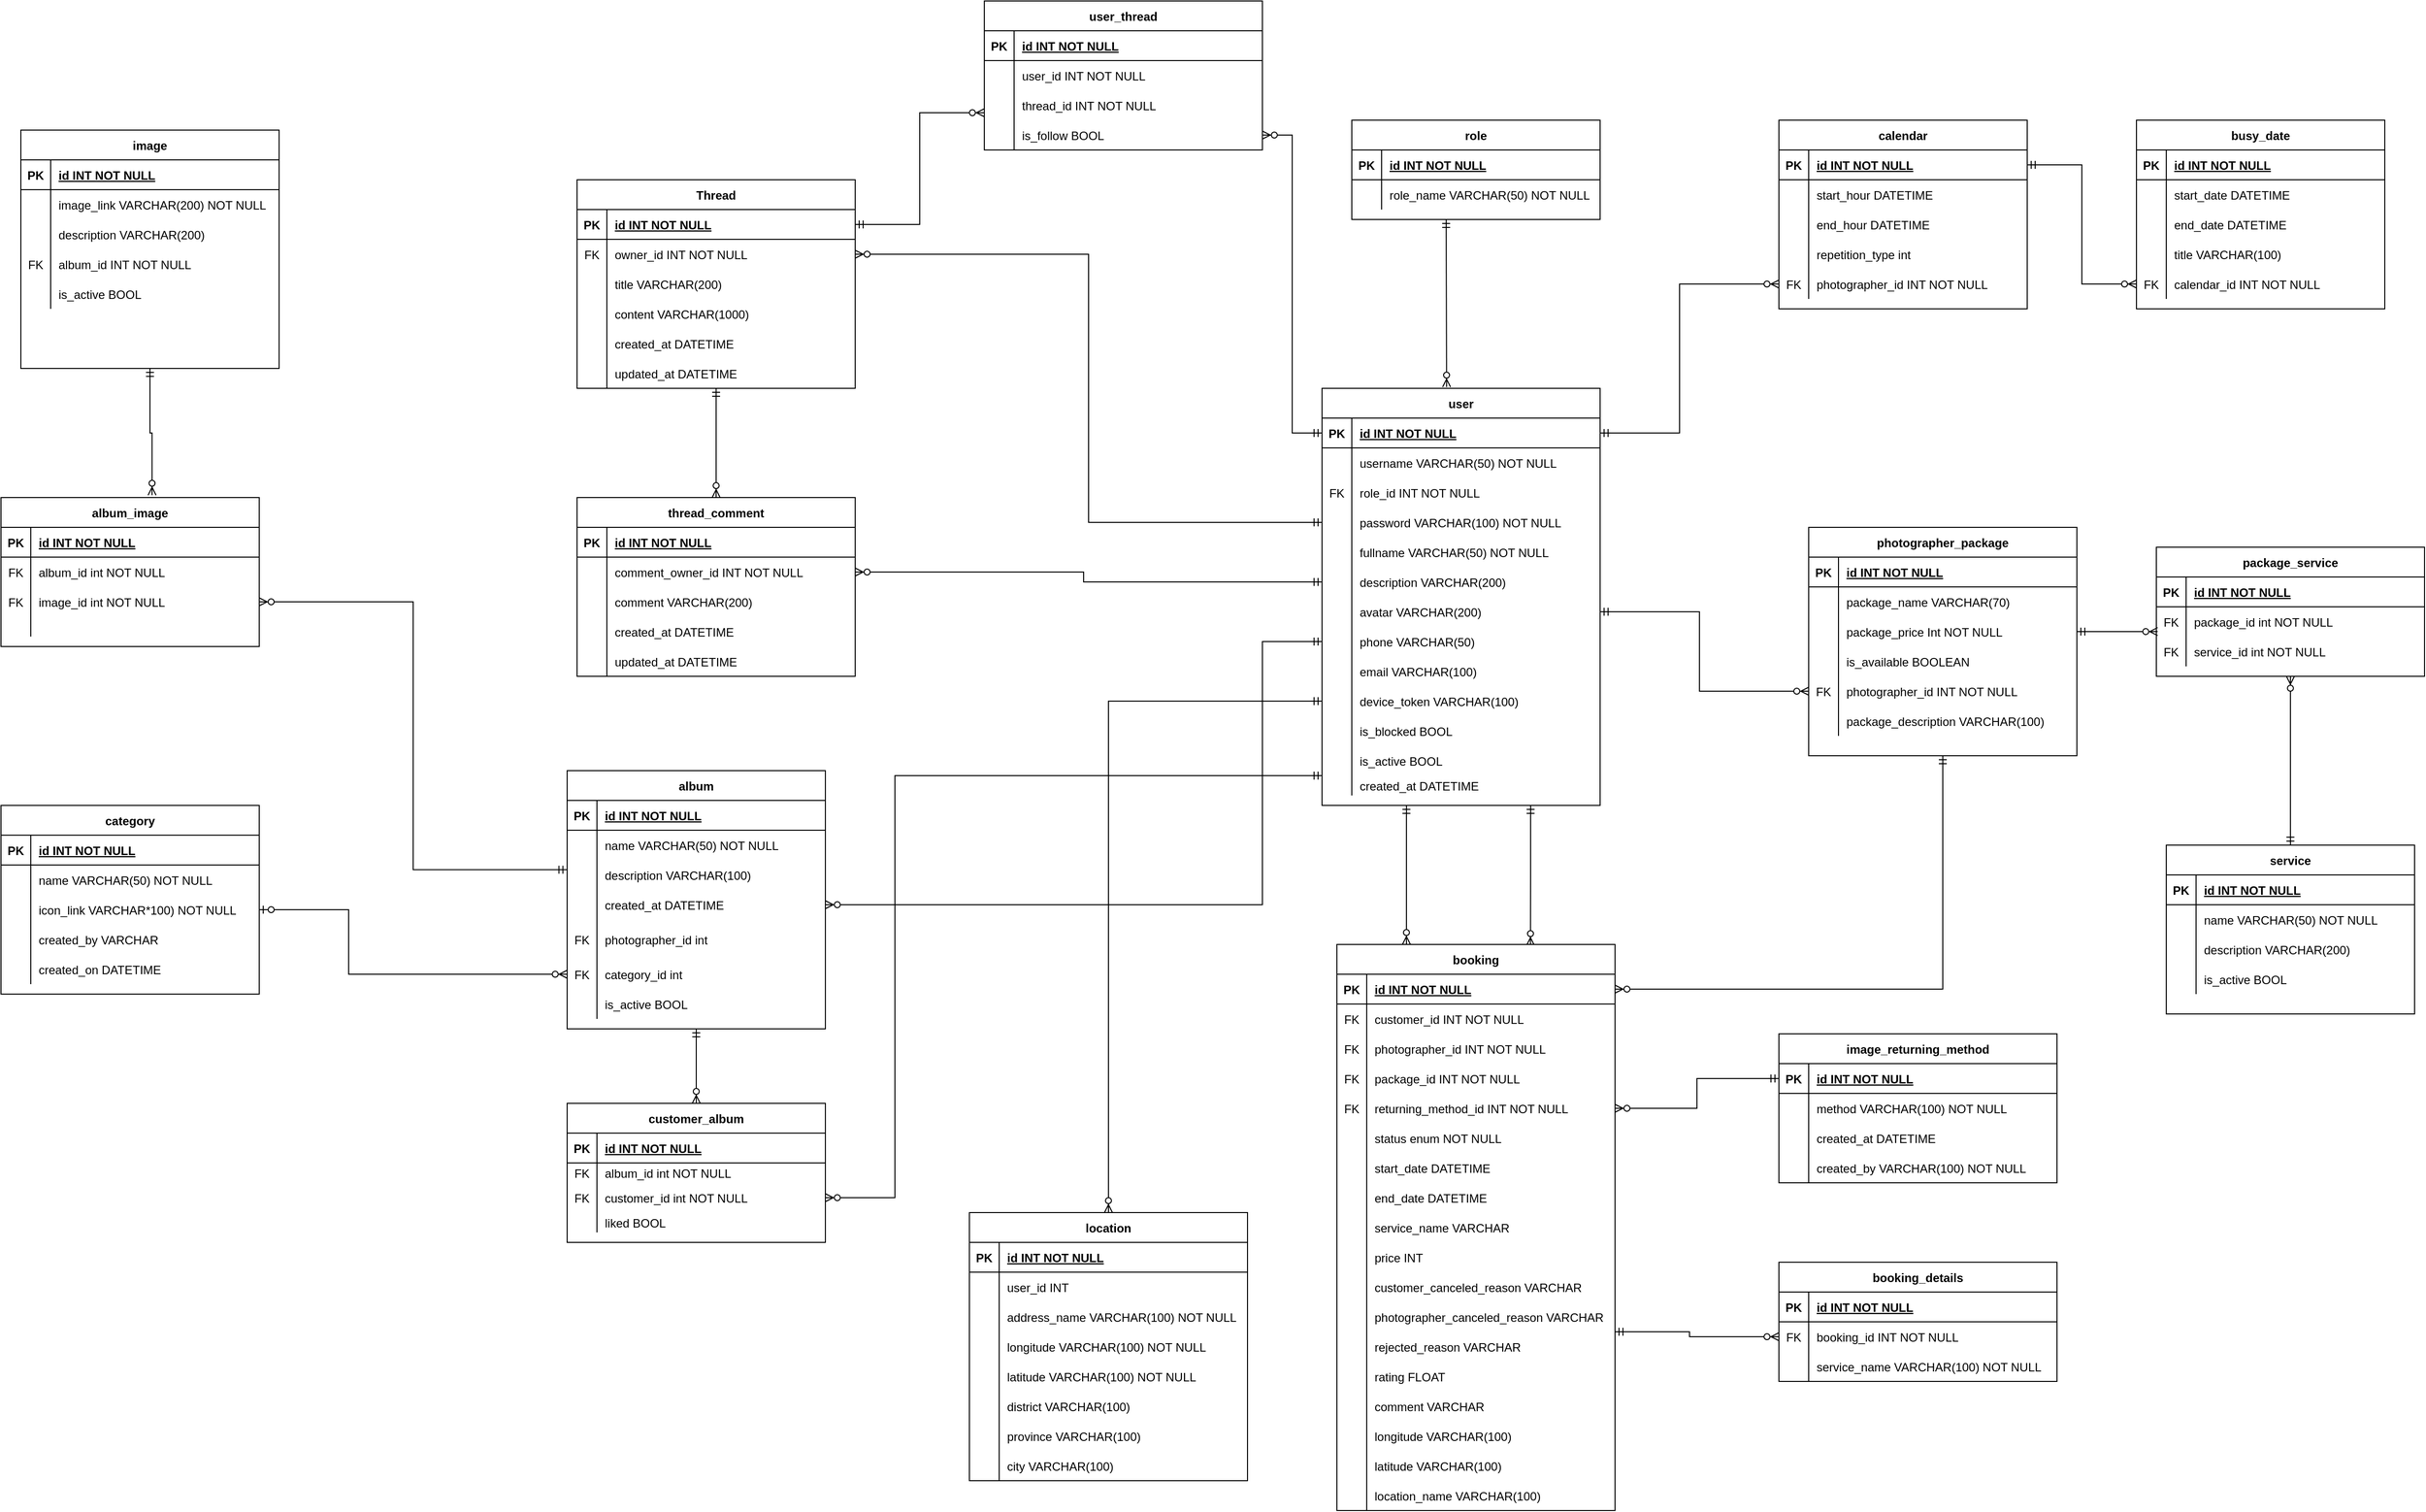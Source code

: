 <mxfile version="13.8.9-1" type="device"><diagram id="R2lEEEUBdFMjLlhIrx00" name="Page-1"><mxGraphModel dx="2297" dy="1967" grid="1" gridSize="10" guides="1" tooltips="1" connect="1" arrows="1" fold="1" page="1" pageScale="1" pageWidth="850" pageHeight="1100" math="0" shadow="0" extFonts="Permanent Marker^https://fonts.googleapis.com/css?family=Permanent+Marker"><root><mxCell id="0"/><mxCell id="1" parent="0"/><mxCell id="C-vyLk0tnHw3VtMMgP7b-1" value="" style="endArrow=ERzeroToMany;startArrow=ERmandOne;endFill=1;startFill=0;entryX=0.25;entryY=0;entryDx=0;entryDy=0;rounded=0;" parent="1" target="C-vyLk0tnHw3VtMMgP7b-2" edge="1"><mxGeometry width="100" height="100" relative="1" as="geometry"><mxPoint x="585" y="290" as="sourcePoint"/><mxPoint x="583" y="619" as="targetPoint"/></mxGeometry></mxCell><mxCell id="LccBs8fGpHvV1MqV1Hww-151" style="edgeStyle=orthogonalEdgeStyle;rounded=0;orthogonalLoop=1;jettySize=auto;html=1;exitX=0.75;exitY=1;exitDx=0;exitDy=0;entryX=0.696;entryY=0.002;entryDx=0;entryDy=0;startArrow=ERmandOne;startFill=0;endArrow=ERzeroToMany;endFill=1;entryPerimeter=0;" parent="1" source="C-vyLk0tnHw3VtMMgP7b-23" target="C-vyLk0tnHw3VtMMgP7b-2" edge="1"><mxGeometry relative="1" as="geometry"><Array as="points"/></mxGeometry></mxCell><mxCell id="LccBs8fGpHvV1MqV1Hww-234" style="edgeStyle=orthogonalEdgeStyle;rounded=0;orthogonalLoop=1;jettySize=auto;html=1;entryX=0;entryY=0.5;entryDx=0;entryDy=0;startArrow=ERmandOne;startFill=0;endArrow=ERzeroToMany;endFill=1;exitX=1;exitY=0.5;exitDx=0;exitDy=0;" parent="1" source="LccBs8fGpHvV1MqV1Hww-10" target="C-vyLk0tnHw3VtMMgP7b-20" edge="1"><mxGeometry relative="1" as="geometry"><Array as="points"><mxPoint x="880" y="95"/><mxPoint x="880" y="175"/></Array><mxPoint x="820" y="95" as="sourcePoint"/></mxGeometry></mxCell><mxCell id="LccBs8fGpHvV1MqV1Hww-358" style="edgeStyle=orthogonalEdgeStyle;rounded=0;orthogonalLoop=1;jettySize=auto;html=1;exitX=1;exitY=0.5;exitDx=0;exitDy=0;startArrow=ERzeroToMany;startFill=1;endArrow=ERmandOne;endFill=0;entryX=0.5;entryY=1;entryDx=0;entryDy=0;" parent="1" source="C-vyLk0tnHw3VtMMgP7b-3" target="C-vyLk0tnHw3VtMMgP7b-13" edge="1"><mxGeometry relative="1" as="geometry"><Array as="points"><mxPoint x="1125" y="475"/></Array><mxPoint x="1070" y="380" as="targetPoint"/></mxGeometry></mxCell><mxCell id="LccBs8fGpHvV1MqV1Hww-394" style="edgeStyle=orthogonalEdgeStyle;rounded=0;orthogonalLoop=1;jettySize=auto;html=1;entryX=0;entryY=0.5;entryDx=0;entryDy=0;startArrow=ERzeroToOne;startFill=1;endArrow=ERzeroToMany;endFill=1;exitX=1;exitY=0.5;exitDx=0;exitDy=0;" parent="1" source="LccBs8fGpHvV1MqV1Hww-379" target="LccBs8fGpHvV1MqV1Hww-391" edge="1"><mxGeometry relative="1" as="geometry"><Array as="points"><mxPoint x="-480" y="395"/><mxPoint x="-480" y="460"/></Array></mxGeometry></mxCell><mxCell id="LccBs8fGpHvV1MqV1Hww-452" style="edgeStyle=orthogonalEdgeStyle;rounded=0;orthogonalLoop=1;jettySize=auto;html=1;entryX=0.448;entryY=-0.003;entryDx=0;entryDy=0;startArrow=ERmandOne;startFill=0;endArrow=ERzeroToMany;endFill=1;entryPerimeter=0;" parent="1" target="C-vyLk0tnHw3VtMMgP7b-23" edge="1"><mxGeometry relative="1" as="geometry"><Array as="points"><mxPoint x="625" y="-300"/><mxPoint x="625" y="-200"/></Array><mxPoint x="625" y="-300" as="sourcePoint"/></mxGeometry></mxCell><mxCell id="LccBs8fGpHvV1MqV1Hww-477" style="edgeStyle=orthogonalEdgeStyle;rounded=0;orthogonalLoop=1;jettySize=auto;html=1;entryX=0;entryY=0.5;entryDx=0;entryDy=0;startArrow=ERmandOne;startFill=0;endArrow=ERzeroToMany;endFill=1;exitX=1;exitY=0.5;exitDx=0;exitDy=0;" parent="1" source="C-vyLk0tnHw3VtMMgP7b-24" target="LccBs8fGpHvV1MqV1Hww-478" edge="1"><mxGeometry relative="1" as="geometry"><mxPoint x="790" y="555" as="sourcePoint"/><Array as="points"><mxPoint x="860" y="-85"/><mxPoint x="860" y="-235"/></Array></mxGeometry></mxCell><mxCell id="LBNfFZ2S3ds_tjAYhdqM-1" style="edgeStyle=orthogonalEdgeStyle;rounded=0;orthogonalLoop=1;jettySize=auto;html=1;exitX=0;exitY=0.5;exitDx=0;exitDy=0;entryX=1;entryY=0.5;entryDx=0;entryDy=0;endArrow=ERzeroToMany;endFill=1;startArrow=ERmandOne;startFill=0;" parent="1" source="LccBs8fGpHvV1MqV1Hww-16" target="LccBs8fGpHvV1MqV1Hww-263" edge="1"><mxGeometry relative="1" as="geometry"><Array as="points"><mxPoint x="440" y="125"/><mxPoint x="440" y="390"/></Array></mxGeometry></mxCell><mxCell id="LBNfFZ2S3ds_tjAYhdqM-40" style="edgeStyle=orthogonalEdgeStyle;rounded=0;orthogonalLoop=1;jettySize=auto;html=1;exitX=0.5;exitY=1;exitDx=0;exitDy=0;entryX=0.585;entryY=-0.016;entryDx=0;entryDy=0;entryPerimeter=0;startArrow=ERmandOne;startFill=0;endArrow=ERzeroToMany;endFill=1;" parent="1" source="LccBs8fGpHvV1MqV1Hww-316" target="LBNfFZ2S3ds_tjAYhdqM-26" edge="1"><mxGeometry relative="1" as="geometry"/></mxCell><mxCell id="LBNfFZ2S3ds_tjAYhdqM-41" style="edgeStyle=orthogonalEdgeStyle;rounded=0;orthogonalLoop=1;jettySize=auto;html=1;exitX=-0.001;exitY=0.327;exitDx=0;exitDy=0;startArrow=ERmandOne;startFill=0;endArrow=ERzeroToMany;endFill=1;entryX=1;entryY=0.5;entryDx=0;entryDy=0;exitPerimeter=0;" parent="1" source="LccBs8fGpHvV1MqV1Hww-260" target="LBNfFZ2S3ds_tjAYhdqM-33" edge="1"><mxGeometry relative="1" as="geometry"><mxPoint x="-400" y="200" as="targetPoint"/><Array as="points"/></mxGeometry></mxCell><mxCell id="SDgNIGCJqY61ng5aipWM-22" style="edgeStyle=orthogonalEdgeStyle;rounded=0;orthogonalLoop=1;jettySize=auto;html=1;exitX=0.5;exitY=1;exitDx=0;exitDy=0;entryX=0.5;entryY=0;entryDx=0;entryDy=0;startArrow=ERmandOne;startFill=0;endArrow=ERzeroToMany;endFill=1;" parent="1" source="LccBs8fGpHvV1MqV1Hww-250" target="SDgNIGCJqY61ng5aipWM-8" edge="1"><mxGeometry relative="1" as="geometry"><Array as="points"><mxPoint x="-130" y="560"/><mxPoint x="-130" y="560"/></Array></mxGeometry></mxCell><mxCell id="SDgNIGCJqY61ng5aipWM-21" style="edgeStyle=orthogonalEdgeStyle;rounded=0;orthogonalLoop=1;jettySize=auto;html=1;endArrow=ERzeroToMany;endFill=1;startArrow=ERmandOne;startFill=0;entryX=1;entryY=0.5;entryDx=0;entryDy=0;" parent="1" target="SDgNIGCJqY61ng5aipWM-15" edge="1"><mxGeometry relative="1" as="geometry"><mxPoint x="500" y="260" as="sourcePoint"/><Array as="points"><mxPoint x="70" y="260"/><mxPoint x="70" y="685"/></Array><mxPoint x="320" y="385" as="targetPoint"/></mxGeometry></mxCell><mxCell id="LccBs8fGpHvV1MqV1Hww-316" value="image" style="shape=table;startSize=30;container=1;collapsible=1;childLayout=tableLayout;fixedRows=1;rowLines=0;fontStyle=1;align=center;resizeLast=1;" parent="1" vertex="1"><mxGeometry x="-810" y="-390" width="260" height="240" as="geometry"/></mxCell><mxCell id="LccBs8fGpHvV1MqV1Hww-317" value="" style="shape=partialRectangle;collapsible=0;dropTarget=0;pointerEvents=0;fillColor=none;points=[[0,0.5],[1,0.5]];portConstraint=eastwest;top=0;left=0;right=0;bottom=1;" parent="LccBs8fGpHvV1MqV1Hww-316" vertex="1"><mxGeometry y="30" width="260" height="30" as="geometry"/></mxCell><mxCell id="LccBs8fGpHvV1MqV1Hww-318" value="PK" style="shape=partialRectangle;overflow=hidden;connectable=0;fillColor=none;top=0;left=0;bottom=0;right=0;fontStyle=1;" parent="LccBs8fGpHvV1MqV1Hww-317" vertex="1"><mxGeometry width="30" height="30" as="geometry"/></mxCell><mxCell id="LccBs8fGpHvV1MqV1Hww-319" value="id INT NOT NULL " style="shape=partialRectangle;overflow=hidden;connectable=0;fillColor=none;top=0;left=0;bottom=0;right=0;align=left;spacingLeft=6;fontStyle=5;" parent="LccBs8fGpHvV1MqV1Hww-317" vertex="1"><mxGeometry x="30" width="230" height="30" as="geometry"/></mxCell><mxCell id="LccBs8fGpHvV1MqV1Hww-320" value="" style="shape=partialRectangle;collapsible=0;dropTarget=0;pointerEvents=0;fillColor=none;points=[[0,0.5],[1,0.5]];portConstraint=eastwest;top=0;left=0;right=0;bottom=0;" parent="LccBs8fGpHvV1MqV1Hww-316" vertex="1"><mxGeometry y="60" width="260" height="30" as="geometry"/></mxCell><mxCell id="LccBs8fGpHvV1MqV1Hww-321" value="" style="shape=partialRectangle;overflow=hidden;connectable=0;fillColor=none;top=0;left=0;bottom=0;right=0;" parent="LccBs8fGpHvV1MqV1Hww-320" vertex="1"><mxGeometry width="30" height="30" as="geometry"/></mxCell><mxCell id="LccBs8fGpHvV1MqV1Hww-322" value="image_link VARCHAR(200) NOT NULL" style="shape=partialRectangle;overflow=hidden;connectable=0;fillColor=none;top=0;left=0;bottom=0;right=0;align=left;spacingLeft=6;" parent="LccBs8fGpHvV1MqV1Hww-320" vertex="1"><mxGeometry x="30" width="230" height="30" as="geometry"/></mxCell><mxCell id="LccBs8fGpHvV1MqV1Hww-323" value="" style="shape=partialRectangle;collapsible=0;dropTarget=0;pointerEvents=0;fillColor=none;points=[[0,0.5],[1,0.5]];portConstraint=eastwest;top=0;left=0;right=0;bottom=0;" parent="LccBs8fGpHvV1MqV1Hww-316" vertex="1"><mxGeometry y="90" width="260" height="30" as="geometry"/></mxCell><mxCell id="LccBs8fGpHvV1MqV1Hww-324" value="" style="shape=partialRectangle;overflow=hidden;connectable=0;fillColor=none;top=0;left=0;bottom=0;right=0;" parent="LccBs8fGpHvV1MqV1Hww-323" vertex="1"><mxGeometry width="30" height="30" as="geometry"/></mxCell><mxCell id="LccBs8fGpHvV1MqV1Hww-325" value="description VARCHAR(200)" style="shape=partialRectangle;overflow=hidden;connectable=0;fillColor=none;top=0;left=0;bottom=0;right=0;align=left;spacingLeft=6;" parent="LccBs8fGpHvV1MqV1Hww-323" vertex="1"><mxGeometry x="30" width="230" height="30" as="geometry"/></mxCell><mxCell id="LccBs8fGpHvV1MqV1Hww-335" value="" style="shape=partialRectangle;collapsible=0;dropTarget=0;pointerEvents=0;fillColor=none;points=[[0,0.5],[1,0.5]];portConstraint=eastwest;top=0;left=0;right=0;bottom=0;" parent="LccBs8fGpHvV1MqV1Hww-316" vertex="1"><mxGeometry y="120" width="260" height="30" as="geometry"/></mxCell><mxCell id="LccBs8fGpHvV1MqV1Hww-336" value="FK" style="shape=partialRectangle;overflow=hidden;connectable=0;fillColor=none;top=0;left=0;bottom=0;right=0;" parent="LccBs8fGpHvV1MqV1Hww-335" vertex="1"><mxGeometry width="30" height="30" as="geometry"/></mxCell><mxCell id="LccBs8fGpHvV1MqV1Hww-337" value="album_id INT NOT NULL" style="shape=partialRectangle;overflow=hidden;connectable=0;fillColor=none;top=0;left=0;bottom=0;right=0;align=left;spacingLeft=6;" parent="LccBs8fGpHvV1MqV1Hww-335" vertex="1"><mxGeometry x="30" width="230" height="30" as="geometry"/></mxCell><mxCell id="wR1pv4VEYvXi_8_fJteF-2" value="" style="shape=partialRectangle;collapsible=0;dropTarget=0;pointerEvents=0;fillColor=none;points=[[0,0.5],[1,0.5]];portConstraint=eastwest;top=0;left=0;right=0;bottom=0;" vertex="1" parent="LccBs8fGpHvV1MqV1Hww-316"><mxGeometry y="150" width="260" height="30" as="geometry"/></mxCell><mxCell id="wR1pv4VEYvXi_8_fJteF-3" value="" style="shape=partialRectangle;overflow=hidden;connectable=0;fillColor=none;top=0;left=0;bottom=0;right=0;" vertex="1" parent="wR1pv4VEYvXi_8_fJteF-2"><mxGeometry width="30" height="30" as="geometry"/></mxCell><mxCell id="wR1pv4VEYvXi_8_fJteF-4" value="is_active BOOL" style="shape=partialRectangle;overflow=hidden;connectable=0;fillColor=none;top=0;left=0;bottom=0;right=0;align=left;spacingLeft=6;" vertex="1" parent="wR1pv4VEYvXi_8_fJteF-2"><mxGeometry x="30" width="230" height="30" as="geometry"/></mxCell><mxCell id="LccBs8fGpHvV1MqV1Hww-250" value="album" style="shape=table;startSize=30;container=1;collapsible=1;childLayout=tableLayout;fixedRows=1;rowLines=0;fontStyle=1;align=center;resizeLast=1;" parent="1" vertex="1"><mxGeometry x="-260" y="255" width="260" height="260" as="geometry"/></mxCell><mxCell id="LccBs8fGpHvV1MqV1Hww-251" value="" style="shape=partialRectangle;collapsible=0;dropTarget=0;pointerEvents=0;fillColor=none;points=[[0,0.5],[1,0.5]];portConstraint=eastwest;top=0;left=0;right=0;bottom=1;" parent="LccBs8fGpHvV1MqV1Hww-250" vertex="1"><mxGeometry y="30" width="260" height="30" as="geometry"/></mxCell><mxCell id="LccBs8fGpHvV1MqV1Hww-252" value="PK" style="shape=partialRectangle;overflow=hidden;connectable=0;fillColor=none;top=0;left=0;bottom=0;right=0;fontStyle=1;" parent="LccBs8fGpHvV1MqV1Hww-251" vertex="1"><mxGeometry width="30" height="30" as="geometry"/></mxCell><mxCell id="LccBs8fGpHvV1MqV1Hww-253" value="id INT NOT NULL " style="shape=partialRectangle;overflow=hidden;connectable=0;fillColor=none;top=0;left=0;bottom=0;right=0;align=left;spacingLeft=6;fontStyle=5;" parent="LccBs8fGpHvV1MqV1Hww-251" vertex="1"><mxGeometry x="30" width="230" height="30" as="geometry"/></mxCell><mxCell id="LccBs8fGpHvV1MqV1Hww-254" value="" style="shape=partialRectangle;collapsible=0;dropTarget=0;pointerEvents=0;fillColor=none;points=[[0,0.5],[1,0.5]];portConstraint=eastwest;top=0;left=0;right=0;bottom=0;" parent="LccBs8fGpHvV1MqV1Hww-250" vertex="1"><mxGeometry y="60" width="260" height="30" as="geometry"/></mxCell><mxCell id="LccBs8fGpHvV1MqV1Hww-255" value="" style="shape=partialRectangle;overflow=hidden;connectable=0;fillColor=none;top=0;left=0;bottom=0;right=0;" parent="LccBs8fGpHvV1MqV1Hww-254" vertex="1"><mxGeometry width="30" height="30" as="geometry"/></mxCell><mxCell id="LccBs8fGpHvV1MqV1Hww-256" value="name VARCHAR(50) NOT NULL" style="shape=partialRectangle;overflow=hidden;connectable=0;fillColor=none;top=0;left=0;bottom=0;right=0;align=left;spacingLeft=6;" parent="LccBs8fGpHvV1MqV1Hww-254" vertex="1"><mxGeometry x="30" width="230" height="30" as="geometry"/></mxCell><mxCell id="LccBs8fGpHvV1MqV1Hww-260" value="" style="shape=partialRectangle;collapsible=0;dropTarget=0;pointerEvents=0;fillColor=none;points=[[0,0.5],[1,0.5]];portConstraint=eastwest;top=0;left=0;right=0;bottom=0;" parent="LccBs8fGpHvV1MqV1Hww-250" vertex="1"><mxGeometry y="90" width="260" height="30" as="geometry"/></mxCell><mxCell id="LccBs8fGpHvV1MqV1Hww-261" value="" style="shape=partialRectangle;overflow=hidden;connectable=0;fillColor=none;top=0;left=0;bottom=0;right=0;" parent="LccBs8fGpHvV1MqV1Hww-260" vertex="1"><mxGeometry width="30" height="30" as="geometry"/></mxCell><mxCell id="LccBs8fGpHvV1MqV1Hww-262" value="description VARCHAR(100)" style="shape=partialRectangle;overflow=hidden;connectable=0;fillColor=none;top=0;left=0;bottom=0;right=0;align=left;spacingLeft=6;" parent="LccBs8fGpHvV1MqV1Hww-260" vertex="1"><mxGeometry x="30" width="230" height="30" as="geometry"/></mxCell><mxCell id="LccBs8fGpHvV1MqV1Hww-263" value="" style="shape=partialRectangle;collapsible=0;dropTarget=0;pointerEvents=0;fillColor=none;points=[[0,0.5],[1,0.5]];portConstraint=eastwest;top=0;left=0;right=0;bottom=0;" parent="LccBs8fGpHvV1MqV1Hww-250" vertex="1"><mxGeometry y="120" width="260" height="30" as="geometry"/></mxCell><mxCell id="LccBs8fGpHvV1MqV1Hww-264" value="" style="shape=partialRectangle;overflow=hidden;connectable=0;fillColor=none;top=0;left=0;bottom=0;right=0;" parent="LccBs8fGpHvV1MqV1Hww-263" vertex="1"><mxGeometry width="30" height="30" as="geometry"/></mxCell><mxCell id="LccBs8fGpHvV1MqV1Hww-265" value="created_at DATETIME " style="shape=partialRectangle;overflow=hidden;connectable=0;fillColor=none;top=0;left=0;bottom=0;right=0;align=left;spacingLeft=6;" parent="LccBs8fGpHvV1MqV1Hww-263" vertex="1"><mxGeometry x="30" width="230" height="30" as="geometry"/></mxCell><mxCell id="LccBs8fGpHvV1MqV1Hww-266" value="" style="shape=partialRectangle;collapsible=0;dropTarget=0;pointerEvents=0;fillColor=none;points=[[0,0.5],[1,0.5]];portConstraint=eastwest;top=0;left=0;right=0;bottom=0;" parent="LccBs8fGpHvV1MqV1Hww-250" vertex="1"><mxGeometry y="150" width="260" height="40" as="geometry"/></mxCell><mxCell id="LccBs8fGpHvV1MqV1Hww-267" value="FK" style="shape=partialRectangle;overflow=hidden;connectable=0;fillColor=none;top=0;left=0;bottom=0;right=0;" parent="LccBs8fGpHvV1MqV1Hww-266" vertex="1"><mxGeometry width="30" height="40" as="geometry"/></mxCell><mxCell id="LccBs8fGpHvV1MqV1Hww-268" value="photographer_id int " style="shape=partialRectangle;overflow=hidden;connectable=0;fillColor=none;top=0;left=0;bottom=0;right=0;align=left;spacingLeft=6;" parent="LccBs8fGpHvV1MqV1Hww-266" vertex="1"><mxGeometry x="30" width="230" height="40" as="geometry"/></mxCell><mxCell id="LccBs8fGpHvV1MqV1Hww-391" value="" style="shape=partialRectangle;collapsible=0;dropTarget=0;pointerEvents=0;fillColor=none;points=[[0,0.5],[1,0.5]];portConstraint=eastwest;top=0;left=0;right=0;bottom=0;" parent="LccBs8fGpHvV1MqV1Hww-250" vertex="1"><mxGeometry y="190" width="260" height="30" as="geometry"/></mxCell><mxCell id="LccBs8fGpHvV1MqV1Hww-392" value="FK" style="shape=partialRectangle;overflow=hidden;connectable=0;fillColor=none;top=0;left=0;bottom=0;right=0;" parent="LccBs8fGpHvV1MqV1Hww-391" vertex="1"><mxGeometry width="30" height="30" as="geometry"/></mxCell><mxCell id="LccBs8fGpHvV1MqV1Hww-393" value="category_id int " style="shape=partialRectangle;overflow=hidden;connectable=0;fillColor=none;top=0;left=0;bottom=0;right=0;align=left;spacingLeft=6;" parent="LccBs8fGpHvV1MqV1Hww-391" vertex="1"><mxGeometry x="30" width="230" height="30" as="geometry"/></mxCell><mxCell id="LccBs8fGpHvV1MqV1Hww-269" value="" style="shape=partialRectangle;collapsible=0;dropTarget=0;pointerEvents=0;fillColor=none;points=[[0,0.5],[1,0.5]];portConstraint=eastwest;top=0;left=0;right=0;bottom=0;" parent="LccBs8fGpHvV1MqV1Hww-250" vertex="1"><mxGeometry y="220" width="260" height="30" as="geometry"/></mxCell><mxCell id="LccBs8fGpHvV1MqV1Hww-270" value="" style="shape=partialRectangle;overflow=hidden;connectable=0;fillColor=none;top=0;left=0;bottom=0;right=0;" parent="LccBs8fGpHvV1MqV1Hww-269" vertex="1"><mxGeometry width="30" height="30" as="geometry"/></mxCell><mxCell id="LccBs8fGpHvV1MqV1Hww-271" value="is_active BOOL" style="shape=partialRectangle;overflow=hidden;connectable=0;fillColor=none;top=0;left=0;bottom=0;right=0;align=left;spacingLeft=6;" parent="LccBs8fGpHvV1MqV1Hww-269" vertex="1"><mxGeometry x="30" width="230" height="30" as="geometry"/></mxCell><mxCell id="SDgNIGCJqY61ng5aipWM-8" value="customer_album" style="shape=table;startSize=30;container=1;collapsible=1;childLayout=tableLayout;fixedRows=1;rowLines=0;fontStyle=1;align=center;resizeLast=1;" parent="1" vertex="1"><mxGeometry x="-260" y="590" width="260.0" height="140" as="geometry"/></mxCell><mxCell id="SDgNIGCJqY61ng5aipWM-9" value="" style="shape=partialRectangle;collapsible=0;dropTarget=0;pointerEvents=0;fillColor=none;points=[[0,0.5],[1,0.5]];portConstraint=eastwest;top=0;left=0;right=0;bottom=1;" parent="SDgNIGCJqY61ng5aipWM-8" vertex="1"><mxGeometry y="30" width="260.0" height="30" as="geometry"/></mxCell><mxCell id="SDgNIGCJqY61ng5aipWM-10" value="PK" style="shape=partialRectangle;overflow=hidden;connectable=0;fillColor=none;top=0;left=0;bottom=0;right=0;fontStyle=1;" parent="SDgNIGCJqY61ng5aipWM-9" vertex="1"><mxGeometry width="30" height="30" as="geometry"/></mxCell><mxCell id="SDgNIGCJqY61ng5aipWM-11" value="id INT NOT NULL" style="shape=partialRectangle;overflow=hidden;connectable=0;fillColor=none;top=0;left=0;bottom=0;right=0;align=left;spacingLeft=6;fontStyle=5;" parent="SDgNIGCJqY61ng5aipWM-9" vertex="1"><mxGeometry x="30" width="230.0" height="30" as="geometry"/></mxCell><mxCell id="SDgNIGCJqY61ng5aipWM-12" value="" style="shape=partialRectangle;collapsible=0;dropTarget=0;pointerEvents=0;fillColor=none;points=[[0,0.5],[1,0.5]];portConstraint=eastwest;top=0;left=0;right=0;bottom=0;" parent="SDgNIGCJqY61ng5aipWM-8" vertex="1"><mxGeometry y="60" width="260.0" height="20" as="geometry"/></mxCell><mxCell id="SDgNIGCJqY61ng5aipWM-13" value="FK" style="shape=partialRectangle;overflow=hidden;connectable=0;fillColor=none;top=0;left=0;bottom=0;right=0;" parent="SDgNIGCJqY61ng5aipWM-12" vertex="1"><mxGeometry width="30" height="20" as="geometry"/></mxCell><mxCell id="SDgNIGCJqY61ng5aipWM-14" value="album_id int NOT NULL" style="shape=partialRectangle;overflow=hidden;connectable=0;fillColor=none;top=0;left=0;bottom=0;right=0;align=left;spacingLeft=6;" parent="SDgNIGCJqY61ng5aipWM-12" vertex="1"><mxGeometry x="30" width="230.0" height="20" as="geometry"/></mxCell><mxCell id="SDgNIGCJqY61ng5aipWM-15" value="" style="shape=partialRectangle;collapsible=0;dropTarget=0;pointerEvents=0;fillColor=none;points=[[0,0.5],[1,0.5]];portConstraint=eastwest;top=0;left=0;right=0;bottom=0;" parent="SDgNIGCJqY61ng5aipWM-8" vertex="1"><mxGeometry y="80" width="260.0" height="30" as="geometry"/></mxCell><mxCell id="SDgNIGCJqY61ng5aipWM-16" value="FK" style="shape=partialRectangle;overflow=hidden;connectable=0;fillColor=none;top=0;left=0;bottom=0;right=0;" parent="SDgNIGCJqY61ng5aipWM-15" vertex="1"><mxGeometry width="30" height="30" as="geometry"/></mxCell><mxCell id="SDgNIGCJqY61ng5aipWM-17" value="customer_id int NOT NULL" style="shape=partialRectangle;overflow=hidden;connectable=0;fillColor=none;top=0;left=0;bottom=0;right=0;align=left;spacingLeft=6;" parent="SDgNIGCJqY61ng5aipWM-15" vertex="1"><mxGeometry x="30" width="230.0" height="30" as="geometry"/></mxCell><mxCell id="SDgNIGCJqY61ng5aipWM-18" value="" style="shape=partialRectangle;collapsible=0;dropTarget=0;pointerEvents=0;fillColor=none;points=[[0,0.5],[1,0.5]];portConstraint=eastwest;top=0;left=0;right=0;bottom=0;" parent="SDgNIGCJqY61ng5aipWM-8" vertex="1"><mxGeometry y="110" width="260.0" height="20" as="geometry"/></mxCell><mxCell id="SDgNIGCJqY61ng5aipWM-19" value="" style="shape=partialRectangle;overflow=hidden;connectable=0;fillColor=none;top=0;left=0;bottom=0;right=0;" parent="SDgNIGCJqY61ng5aipWM-18" vertex="1"><mxGeometry width="30" height="20" as="geometry"/></mxCell><mxCell id="SDgNIGCJqY61ng5aipWM-20" value="liked BOOL" style="shape=partialRectangle;overflow=hidden;connectable=0;fillColor=none;top=0;left=0;bottom=0;right=0;align=left;spacingLeft=6;" parent="SDgNIGCJqY61ng5aipWM-18" vertex="1"><mxGeometry x="30" width="230.0" height="20" as="geometry"/></mxCell><mxCell id="efdLfBO74hr-GGiW0qwI-1" style="edgeStyle=orthogonalEdgeStyle;rounded=0;orthogonalLoop=1;jettySize=auto;html=1;entryX=0.005;entryY=0.831;entryDx=0;entryDy=0;entryPerimeter=0;startArrow=ERmandOne;startFill=0;endArrow=ERzeroToMany;endFill=1;exitX=1;exitY=0.5;exitDx=0;exitDy=0;" parent="1" source="SDgNIGCJqY61ng5aipWM-1" target="x-YP-QSl9ppHVJurUIwn-13" edge="1"><mxGeometry relative="1" as="geometry"><mxPoint x="1290" y="135" as="sourcePoint"/><Array as="points"/></mxGeometry></mxCell><mxCell id="efdLfBO74hr-GGiW0qwI-3" style="edgeStyle=orthogonalEdgeStyle;rounded=0;orthogonalLoop=1;jettySize=auto;html=1;startArrow=ERmandOne;startFill=0;endArrow=ERzeroToMany;endFill=1;exitX=0.5;exitY=0;exitDx=0;exitDy=0;entryX=0.5;entryY=1;entryDx=0;entryDy=0;" parent="1" source="LccBs8fGpHvV1MqV1Hww-205" target="x-YP-QSl9ppHVJurUIwn-9" edge="1"><mxGeometry relative="1" as="geometry"><mxPoint x="1270" y="360" as="sourcePoint"/><mxPoint x="1485" y="180" as="targetPoint"/><Array as="points"><mxPoint x="1475" y="320"/></Array></mxGeometry></mxCell><mxCell id="LccBs8fGpHvV1MqV1Hww-467" value="calendar" style="shape=table;startSize=30;container=1;collapsible=1;childLayout=tableLayout;fixedRows=1;rowLines=0;fontStyle=1;align=center;resizeLast=1;" parent="1" vertex="1"><mxGeometry x="960" y="-400" width="250" height="190" as="geometry"/></mxCell><mxCell id="LccBs8fGpHvV1MqV1Hww-468" value="" style="shape=partialRectangle;collapsible=0;dropTarget=0;pointerEvents=0;fillColor=none;points=[[0,0.5],[1,0.5]];portConstraint=eastwest;top=0;left=0;right=0;bottom=1;" parent="LccBs8fGpHvV1MqV1Hww-467" vertex="1"><mxGeometry y="30" width="250" height="30" as="geometry"/></mxCell><mxCell id="LccBs8fGpHvV1MqV1Hww-469" value="PK" style="shape=partialRectangle;overflow=hidden;connectable=0;fillColor=none;top=0;left=0;bottom=0;right=0;fontStyle=1;" parent="LccBs8fGpHvV1MqV1Hww-468" vertex="1"><mxGeometry width="30" height="30" as="geometry"/></mxCell><mxCell id="LccBs8fGpHvV1MqV1Hww-470" value="id INT NOT NULL " style="shape=partialRectangle;overflow=hidden;connectable=0;fillColor=none;top=0;left=0;bottom=0;right=0;align=left;spacingLeft=6;fontStyle=5;" parent="LccBs8fGpHvV1MqV1Hww-468" vertex="1"><mxGeometry x="30" width="220" height="30" as="geometry"/></mxCell><mxCell id="SDgNIGCJqY61ng5aipWM-24" value="" style="shape=partialRectangle;collapsible=0;dropTarget=0;pointerEvents=0;fillColor=none;points=[[0,0.5],[1,0.5]];portConstraint=eastwest;top=0;left=0;right=0;bottom=0;" parent="LccBs8fGpHvV1MqV1Hww-467" vertex="1"><mxGeometry y="60" width="250" height="30" as="geometry"/></mxCell><mxCell id="SDgNIGCJqY61ng5aipWM-25" value="" style="shape=partialRectangle;overflow=hidden;connectable=0;fillColor=none;top=0;left=0;bottom=0;right=0;" parent="SDgNIGCJqY61ng5aipWM-24" vertex="1"><mxGeometry width="30" height="30" as="geometry"/></mxCell><mxCell id="SDgNIGCJqY61ng5aipWM-26" value="start_hour DATETIME " style="shape=partialRectangle;overflow=hidden;connectable=0;fillColor=none;top=0;left=0;bottom=0;right=0;align=left;spacingLeft=6;" parent="SDgNIGCJqY61ng5aipWM-24" vertex="1"><mxGeometry x="30" width="220" height="30" as="geometry"/></mxCell><mxCell id="SDgNIGCJqY61ng5aipWM-27" value="" style="shape=partialRectangle;collapsible=0;dropTarget=0;pointerEvents=0;fillColor=none;points=[[0,0.5],[1,0.5]];portConstraint=eastwest;top=0;left=0;right=0;bottom=0;" parent="LccBs8fGpHvV1MqV1Hww-467" vertex="1"><mxGeometry y="90" width="250" height="30" as="geometry"/></mxCell><mxCell id="SDgNIGCJqY61ng5aipWM-28" value="" style="shape=partialRectangle;overflow=hidden;connectable=0;fillColor=none;top=0;left=0;bottom=0;right=0;" parent="SDgNIGCJqY61ng5aipWM-27" vertex="1"><mxGeometry width="30" height="30" as="geometry"/></mxCell><mxCell id="SDgNIGCJqY61ng5aipWM-29" value="end_hour DATETIME " style="shape=partialRectangle;overflow=hidden;connectable=0;fillColor=none;top=0;left=0;bottom=0;right=0;align=left;spacingLeft=6;" parent="SDgNIGCJqY61ng5aipWM-27" vertex="1"><mxGeometry x="30" width="220" height="30" as="geometry"/></mxCell><mxCell id="SDgNIGCJqY61ng5aipWM-30" value="" style="shape=partialRectangle;collapsible=0;dropTarget=0;pointerEvents=0;fillColor=none;points=[[0,0.5],[1,0.5]];portConstraint=eastwest;top=0;left=0;right=0;bottom=0;" parent="LccBs8fGpHvV1MqV1Hww-467" vertex="1"><mxGeometry y="120" width="250" height="30" as="geometry"/></mxCell><mxCell id="SDgNIGCJqY61ng5aipWM-31" value="" style="shape=partialRectangle;overflow=hidden;connectable=0;fillColor=none;top=0;left=0;bottom=0;right=0;" parent="SDgNIGCJqY61ng5aipWM-30" vertex="1"><mxGeometry width="30" height="30" as="geometry"/></mxCell><mxCell id="SDgNIGCJqY61ng5aipWM-32" value="repetition_type int" style="shape=partialRectangle;overflow=hidden;connectable=0;fillColor=none;top=0;left=0;bottom=0;right=0;align=left;spacingLeft=6;" parent="SDgNIGCJqY61ng5aipWM-30" vertex="1"><mxGeometry x="30" width="220" height="30" as="geometry"/></mxCell><mxCell id="LccBs8fGpHvV1MqV1Hww-478" value="" style="shape=partialRectangle;collapsible=0;dropTarget=0;pointerEvents=0;fillColor=none;points=[[0,0.5],[1,0.5]];portConstraint=eastwest;top=0;left=0;right=0;bottom=0;" parent="LccBs8fGpHvV1MqV1Hww-467" vertex="1"><mxGeometry y="150" width="250" height="30" as="geometry"/></mxCell><mxCell id="LccBs8fGpHvV1MqV1Hww-479" value="FK" style="shape=partialRectangle;overflow=hidden;connectable=0;fillColor=none;top=0;left=0;bottom=0;right=0;" parent="LccBs8fGpHvV1MqV1Hww-478" vertex="1"><mxGeometry width="30" height="30" as="geometry"/></mxCell><mxCell id="LccBs8fGpHvV1MqV1Hww-480" value="photographer_id INT NOT NULL" style="shape=partialRectangle;overflow=hidden;connectable=0;fillColor=none;top=0;left=0;bottom=0;right=0;align=left;spacingLeft=6;" parent="LccBs8fGpHvV1MqV1Hww-478" vertex="1"><mxGeometry x="30" width="220" height="30" as="geometry"/></mxCell><mxCell id="C-vyLk0tnHw3VtMMgP7b-23" value="user" style="shape=table;startSize=30;container=1;collapsible=1;childLayout=tableLayout;fixedRows=1;rowLines=0;fontStyle=1;align=center;resizeLast=1;" parent="1" vertex="1"><mxGeometry x="500" y="-130" width="280" height="420" as="geometry"/></mxCell><mxCell id="C-vyLk0tnHw3VtMMgP7b-24" value="" style="shape=partialRectangle;collapsible=0;dropTarget=0;pointerEvents=0;fillColor=none;points=[[0,0.5],[1,0.5]];portConstraint=eastwest;top=0;left=0;right=0;bottom=1;" parent="C-vyLk0tnHw3VtMMgP7b-23" vertex="1"><mxGeometry y="30" width="280" height="30" as="geometry"/></mxCell><mxCell id="C-vyLk0tnHw3VtMMgP7b-25" value="PK" style="shape=partialRectangle;overflow=hidden;connectable=0;fillColor=none;top=0;left=0;bottom=0;right=0;fontStyle=1;" parent="C-vyLk0tnHw3VtMMgP7b-24" vertex="1"><mxGeometry width="30" height="30" as="geometry"/></mxCell><mxCell id="C-vyLk0tnHw3VtMMgP7b-26" value="id INT NOT NULL " style="shape=partialRectangle;overflow=hidden;connectable=0;fillColor=none;top=0;left=0;bottom=0;right=0;align=left;spacingLeft=6;fontStyle=5;" parent="C-vyLk0tnHw3VtMMgP7b-24" vertex="1"><mxGeometry x="30" width="250" height="30" as="geometry"/></mxCell><mxCell id="C-vyLk0tnHw3VtMMgP7b-27" value="" style="shape=partialRectangle;collapsible=0;dropTarget=0;pointerEvents=0;fillColor=none;points=[[0,0.5],[1,0.5]];portConstraint=eastwest;top=0;left=0;right=0;bottom=0;" parent="C-vyLk0tnHw3VtMMgP7b-23" vertex="1"><mxGeometry y="60" width="280" height="30" as="geometry"/></mxCell><mxCell id="C-vyLk0tnHw3VtMMgP7b-28" value="" style="shape=partialRectangle;overflow=hidden;connectable=0;fillColor=none;top=0;left=0;bottom=0;right=0;" parent="C-vyLk0tnHw3VtMMgP7b-27" vertex="1"><mxGeometry width="30" height="30" as="geometry"/></mxCell><mxCell id="C-vyLk0tnHw3VtMMgP7b-29" value="username VARCHAR(50) NOT NULL" style="shape=partialRectangle;overflow=hidden;connectable=0;fillColor=none;top=0;left=0;bottom=0;right=0;align=left;spacingLeft=6;" parent="C-vyLk0tnHw3VtMMgP7b-27" vertex="1"><mxGeometry x="30" width="250" height="30" as="geometry"/></mxCell><mxCell id="LccBs8fGpHvV1MqV1Hww-13" value="" style="shape=partialRectangle;collapsible=0;dropTarget=0;pointerEvents=0;fillColor=none;points=[[0,0.5],[1,0.5]];portConstraint=eastwest;top=0;left=0;right=0;bottom=0;" parent="C-vyLk0tnHw3VtMMgP7b-23" vertex="1"><mxGeometry y="90" width="280" height="30" as="geometry"/></mxCell><mxCell id="LccBs8fGpHvV1MqV1Hww-14" value="FK" style="shape=partialRectangle;overflow=hidden;connectable=0;fillColor=none;top=0;left=0;bottom=0;right=0;" parent="LccBs8fGpHvV1MqV1Hww-13" vertex="1"><mxGeometry width="30" height="30" as="geometry"/></mxCell><mxCell id="LccBs8fGpHvV1MqV1Hww-15" value="role_id INT NOT NULL" style="shape=partialRectangle;overflow=hidden;connectable=0;fillColor=none;top=0;left=0;bottom=0;right=0;align=left;spacingLeft=6;" parent="LccBs8fGpHvV1MqV1Hww-13" vertex="1"><mxGeometry x="30" width="250" height="30" as="geometry"/></mxCell><mxCell id="LccBs8fGpHvV1MqV1Hww-1" value="" style="shape=partialRectangle;collapsible=0;dropTarget=0;pointerEvents=0;fillColor=none;points=[[0,0.5],[1,0.5]];portConstraint=eastwest;top=0;left=0;right=0;bottom=0;" parent="C-vyLk0tnHw3VtMMgP7b-23" vertex="1"><mxGeometry y="120" width="280" height="30" as="geometry"/></mxCell><mxCell id="LccBs8fGpHvV1MqV1Hww-2" value="" style="shape=partialRectangle;overflow=hidden;connectable=0;fillColor=none;top=0;left=0;bottom=0;right=0;" parent="LccBs8fGpHvV1MqV1Hww-1" vertex="1"><mxGeometry width="30" height="30" as="geometry"/></mxCell><mxCell id="LccBs8fGpHvV1MqV1Hww-3" value="password VARCHAR(100) NOT NULL" style="shape=partialRectangle;overflow=hidden;connectable=0;fillColor=none;top=0;left=0;bottom=0;right=0;align=left;spacingLeft=6;" parent="LccBs8fGpHvV1MqV1Hww-1" vertex="1"><mxGeometry x="30" width="250" height="30" as="geometry"/></mxCell><mxCell id="LccBs8fGpHvV1MqV1Hww-22" value="" style="shape=partialRectangle;collapsible=0;dropTarget=0;pointerEvents=0;fillColor=none;points=[[0,0.5],[1,0.5]];portConstraint=eastwest;top=0;left=0;right=0;bottom=0;" parent="C-vyLk0tnHw3VtMMgP7b-23" vertex="1"><mxGeometry y="150" width="280" height="30" as="geometry"/></mxCell><mxCell id="LccBs8fGpHvV1MqV1Hww-23" value="" style="shape=partialRectangle;overflow=hidden;connectable=0;fillColor=none;top=0;left=0;bottom=0;right=0;" parent="LccBs8fGpHvV1MqV1Hww-22" vertex="1"><mxGeometry width="30" height="30" as="geometry"/></mxCell><mxCell id="LccBs8fGpHvV1MqV1Hww-24" value="fullname VARCHAR(50) NOT NULL" style="shape=partialRectangle;overflow=hidden;connectable=0;fillColor=none;top=0;left=0;bottom=0;right=0;align=left;spacingLeft=6;" parent="LccBs8fGpHvV1MqV1Hww-22" vertex="1"><mxGeometry x="30" width="250" height="30" as="geometry"/></mxCell><mxCell id="LccBs8fGpHvV1MqV1Hww-4" value="" style="shape=partialRectangle;collapsible=0;dropTarget=0;pointerEvents=0;fillColor=none;points=[[0,0.5],[1,0.5]];portConstraint=eastwest;top=0;left=0;right=0;bottom=0;" parent="C-vyLk0tnHw3VtMMgP7b-23" vertex="1"><mxGeometry y="180" width="280" height="30" as="geometry"/></mxCell><mxCell id="LccBs8fGpHvV1MqV1Hww-5" value="" style="shape=partialRectangle;overflow=hidden;connectable=0;fillColor=none;top=0;left=0;bottom=0;right=0;" parent="LccBs8fGpHvV1MqV1Hww-4" vertex="1"><mxGeometry width="30" height="30" as="geometry"/></mxCell><mxCell id="LccBs8fGpHvV1MqV1Hww-6" value="description VARCHAR(200)" style="shape=partialRectangle;overflow=hidden;connectable=0;fillColor=none;top=0;left=0;bottom=0;right=0;align=left;spacingLeft=6;" parent="LccBs8fGpHvV1MqV1Hww-4" vertex="1"><mxGeometry x="30" width="250" height="30" as="geometry"/></mxCell><mxCell id="LccBs8fGpHvV1MqV1Hww-10" value="" style="shape=partialRectangle;collapsible=0;dropTarget=0;pointerEvents=0;fillColor=none;points=[[0,0.5],[1,0.5]];portConstraint=eastwest;top=0;left=0;right=0;bottom=0;" parent="C-vyLk0tnHw3VtMMgP7b-23" vertex="1"><mxGeometry y="210" width="280" height="30" as="geometry"/></mxCell><mxCell id="LccBs8fGpHvV1MqV1Hww-11" value="" style="shape=partialRectangle;overflow=hidden;connectable=0;fillColor=none;top=0;left=0;bottom=0;right=0;" parent="LccBs8fGpHvV1MqV1Hww-10" vertex="1"><mxGeometry width="30" height="30" as="geometry"/></mxCell><mxCell id="LccBs8fGpHvV1MqV1Hww-12" value="avatar VARCHAR(200)" style="shape=partialRectangle;overflow=hidden;connectable=0;fillColor=none;top=0;left=0;bottom=0;right=0;align=left;spacingLeft=6;" parent="LccBs8fGpHvV1MqV1Hww-10" vertex="1"><mxGeometry x="30" width="250" height="30" as="geometry"/></mxCell><mxCell id="LccBs8fGpHvV1MqV1Hww-16" value="" style="shape=partialRectangle;collapsible=0;dropTarget=0;pointerEvents=0;fillColor=none;points=[[0,0.5],[1,0.5]];portConstraint=eastwest;top=0;left=0;right=0;bottom=0;" parent="C-vyLk0tnHw3VtMMgP7b-23" vertex="1"><mxGeometry y="240" width="280" height="30" as="geometry"/></mxCell><mxCell id="LccBs8fGpHvV1MqV1Hww-17" value="" style="shape=partialRectangle;overflow=hidden;connectable=0;fillColor=none;top=0;left=0;bottom=0;right=0;" parent="LccBs8fGpHvV1MqV1Hww-16" vertex="1"><mxGeometry width="30" height="30" as="geometry"/></mxCell><mxCell id="LccBs8fGpHvV1MqV1Hww-18" value="phone VARCHAR(50) " style="shape=partialRectangle;overflow=hidden;connectable=0;fillColor=none;top=0;left=0;bottom=0;right=0;align=left;spacingLeft=6;" parent="LccBs8fGpHvV1MqV1Hww-16" vertex="1"><mxGeometry x="30" width="250" height="30" as="geometry"/></mxCell><mxCell id="LccBs8fGpHvV1MqV1Hww-19" value="" style="shape=partialRectangle;collapsible=0;dropTarget=0;pointerEvents=0;fillColor=none;points=[[0,0.5],[1,0.5]];portConstraint=eastwest;top=0;left=0;right=0;bottom=0;" parent="C-vyLk0tnHw3VtMMgP7b-23" vertex="1"><mxGeometry y="270" width="280" height="30" as="geometry"/></mxCell><mxCell id="LccBs8fGpHvV1MqV1Hww-20" value="" style="shape=partialRectangle;overflow=hidden;connectable=0;fillColor=none;top=0;left=0;bottom=0;right=0;" parent="LccBs8fGpHvV1MqV1Hww-19" vertex="1"><mxGeometry width="30" height="30" as="geometry"/></mxCell><mxCell id="LccBs8fGpHvV1MqV1Hww-21" value="email VARCHAR(100)" style="shape=partialRectangle;overflow=hidden;connectable=0;fillColor=none;top=0;left=0;bottom=0;right=0;align=left;spacingLeft=6;" parent="LccBs8fGpHvV1MqV1Hww-19" vertex="1"><mxGeometry x="30" width="250" height="30" as="geometry"/></mxCell><mxCell id="_2N9xpBtsik9TSGBo5hB-13" value="" style="shape=partialRectangle;collapsible=0;dropTarget=0;pointerEvents=0;fillColor=none;points=[[0,0.5],[1,0.5]];portConstraint=eastwest;top=0;left=0;right=0;bottom=0;" parent="C-vyLk0tnHw3VtMMgP7b-23" vertex="1"><mxGeometry y="300" width="280" height="30" as="geometry"/></mxCell><mxCell id="_2N9xpBtsik9TSGBo5hB-14" value="" style="shape=partialRectangle;overflow=hidden;connectable=0;fillColor=none;top=0;left=0;bottom=0;right=0;" parent="_2N9xpBtsik9TSGBo5hB-13" vertex="1"><mxGeometry width="30" height="30" as="geometry"/></mxCell><mxCell id="_2N9xpBtsik9TSGBo5hB-15" value="device_token VARCHAR(100)" style="shape=partialRectangle;overflow=hidden;connectable=0;fillColor=none;top=0;left=0;bottom=0;right=0;align=left;spacingLeft=6;" parent="_2N9xpBtsik9TSGBo5hB-13" vertex="1"><mxGeometry x="30" width="250" height="30" as="geometry"/></mxCell><mxCell id="LccBs8fGpHvV1MqV1Hww-442" value="" style="shape=partialRectangle;collapsible=0;dropTarget=0;pointerEvents=0;fillColor=none;points=[[0,0.5],[1,0.5]];portConstraint=eastwest;top=0;left=0;right=0;bottom=0;" parent="C-vyLk0tnHw3VtMMgP7b-23" vertex="1"><mxGeometry y="330" width="280" height="30" as="geometry"/></mxCell><mxCell id="LccBs8fGpHvV1MqV1Hww-443" value="" style="shape=partialRectangle;overflow=hidden;connectable=0;fillColor=none;top=0;left=0;bottom=0;right=0;" parent="LccBs8fGpHvV1MqV1Hww-442" vertex="1"><mxGeometry width="30" height="30" as="geometry"/></mxCell><mxCell id="LccBs8fGpHvV1MqV1Hww-444" value="is_blocked BOOL" style="shape=partialRectangle;overflow=hidden;connectable=0;fillColor=none;top=0;left=0;bottom=0;right=0;align=left;spacingLeft=6;" parent="LccBs8fGpHvV1MqV1Hww-442" vertex="1"><mxGeometry x="30" width="250" height="30" as="geometry"/></mxCell><mxCell id="LccBs8fGpHvV1MqV1Hww-445" value="" style="shape=partialRectangle;collapsible=0;dropTarget=0;pointerEvents=0;fillColor=none;points=[[0,0.5],[1,0.5]];portConstraint=eastwest;top=0;left=0;right=0;bottom=0;" parent="C-vyLk0tnHw3VtMMgP7b-23" vertex="1"><mxGeometry y="360" width="280" height="30" as="geometry"/></mxCell><mxCell id="LccBs8fGpHvV1MqV1Hww-446" value="" style="shape=partialRectangle;overflow=hidden;connectable=0;fillColor=none;top=0;left=0;bottom=0;right=0;" parent="LccBs8fGpHvV1MqV1Hww-445" vertex="1"><mxGeometry width="30" height="30" as="geometry"/></mxCell><mxCell id="LccBs8fGpHvV1MqV1Hww-447" value="is_active BOOL" style="shape=partialRectangle;overflow=hidden;connectable=0;fillColor=none;top=0;left=0;bottom=0;right=0;align=left;spacingLeft=6;" parent="LccBs8fGpHvV1MqV1Hww-445" vertex="1"><mxGeometry x="30" width="250" height="30" as="geometry"/></mxCell><mxCell id="LccBs8fGpHvV1MqV1Hww-449" value="" style="shape=partialRectangle;collapsible=0;dropTarget=0;pointerEvents=0;fillColor=none;points=[[0,0.5],[1,0.5]];portConstraint=eastwest;top=0;left=0;right=0;bottom=0;" parent="C-vyLk0tnHw3VtMMgP7b-23" vertex="1"><mxGeometry y="390" width="280" height="20" as="geometry"/></mxCell><mxCell id="LccBs8fGpHvV1MqV1Hww-450" value="" style="shape=partialRectangle;overflow=hidden;connectable=0;fillColor=none;top=0;left=0;bottom=0;right=0;" parent="LccBs8fGpHvV1MqV1Hww-449" vertex="1"><mxGeometry width="30" height="20" as="geometry"/></mxCell><mxCell id="LccBs8fGpHvV1MqV1Hww-451" value="created_at DATETIME" style="shape=partialRectangle;overflow=hidden;connectable=0;fillColor=none;top=0;left=0;bottom=0;right=0;align=left;spacingLeft=6;" parent="LccBs8fGpHvV1MqV1Hww-449" vertex="1"><mxGeometry x="30" width="250" height="20" as="geometry"/></mxCell><mxCell id="LBNfFZ2S3ds_tjAYhdqM-26" value="album_image" style="shape=table;startSize=30;container=1;collapsible=1;childLayout=tableLayout;fixedRows=1;rowLines=0;fontStyle=1;align=center;resizeLast=1;" parent="1" vertex="1"><mxGeometry x="-830" y="-20" width="260.0" height="150" as="geometry"/></mxCell><mxCell id="LBNfFZ2S3ds_tjAYhdqM-27" value="" style="shape=partialRectangle;collapsible=0;dropTarget=0;pointerEvents=0;fillColor=none;points=[[0,0.5],[1,0.5]];portConstraint=eastwest;top=0;left=0;right=0;bottom=1;" parent="LBNfFZ2S3ds_tjAYhdqM-26" vertex="1"><mxGeometry y="30" width="260.0" height="30" as="geometry"/></mxCell><mxCell id="LBNfFZ2S3ds_tjAYhdqM-28" value="PK" style="shape=partialRectangle;overflow=hidden;connectable=0;fillColor=none;top=0;left=0;bottom=0;right=0;fontStyle=1;" parent="LBNfFZ2S3ds_tjAYhdqM-27" vertex="1"><mxGeometry width="30" height="30" as="geometry"/></mxCell><mxCell id="LBNfFZ2S3ds_tjAYhdqM-29" value="id INT NOT NULL" style="shape=partialRectangle;overflow=hidden;connectable=0;fillColor=none;top=0;left=0;bottom=0;right=0;align=left;spacingLeft=6;fontStyle=5;" parent="LBNfFZ2S3ds_tjAYhdqM-27" vertex="1"><mxGeometry x="30" width="230.0" height="30" as="geometry"/></mxCell><mxCell id="LBNfFZ2S3ds_tjAYhdqM-30" value="" style="shape=partialRectangle;collapsible=0;dropTarget=0;pointerEvents=0;fillColor=none;points=[[0,0.5],[1,0.5]];portConstraint=eastwest;top=0;left=0;right=0;bottom=0;" parent="LBNfFZ2S3ds_tjAYhdqM-26" vertex="1"><mxGeometry y="60" width="260.0" height="30" as="geometry"/></mxCell><mxCell id="LBNfFZ2S3ds_tjAYhdqM-31" value="FK" style="shape=partialRectangle;overflow=hidden;connectable=0;fillColor=none;top=0;left=0;bottom=0;right=0;" parent="LBNfFZ2S3ds_tjAYhdqM-30" vertex="1"><mxGeometry width="30" height="30" as="geometry"/></mxCell><mxCell id="LBNfFZ2S3ds_tjAYhdqM-32" value="album_id int NOT NULL" style="shape=partialRectangle;overflow=hidden;connectable=0;fillColor=none;top=0;left=0;bottom=0;right=0;align=left;spacingLeft=6;" parent="LBNfFZ2S3ds_tjAYhdqM-30" vertex="1"><mxGeometry x="30" width="230.0" height="30" as="geometry"/></mxCell><mxCell id="LBNfFZ2S3ds_tjAYhdqM-33" value="" style="shape=partialRectangle;collapsible=0;dropTarget=0;pointerEvents=0;fillColor=none;points=[[0,0.5],[1,0.5]];portConstraint=eastwest;top=0;left=0;right=0;bottom=0;" parent="LBNfFZ2S3ds_tjAYhdqM-26" vertex="1"><mxGeometry y="90" width="260.0" height="30" as="geometry"/></mxCell><mxCell id="LBNfFZ2S3ds_tjAYhdqM-34" value="FK" style="shape=partialRectangle;overflow=hidden;connectable=0;fillColor=none;top=0;left=0;bottom=0;right=0;" parent="LBNfFZ2S3ds_tjAYhdqM-33" vertex="1"><mxGeometry width="30" height="30" as="geometry"/></mxCell><mxCell id="LBNfFZ2S3ds_tjAYhdqM-35" value="image_id int NOT NULL" style="shape=partialRectangle;overflow=hidden;connectable=0;fillColor=none;top=0;left=0;bottom=0;right=0;align=left;spacingLeft=6;" parent="LBNfFZ2S3ds_tjAYhdqM-33" vertex="1"><mxGeometry x="30" width="230.0" height="30" as="geometry"/></mxCell><mxCell id="LBNfFZ2S3ds_tjAYhdqM-36" value="" style="shape=partialRectangle;collapsible=0;dropTarget=0;pointerEvents=0;fillColor=none;points=[[0,0.5],[1,0.5]];portConstraint=eastwest;top=0;left=0;right=0;bottom=0;" parent="LBNfFZ2S3ds_tjAYhdqM-26" vertex="1"><mxGeometry y="120" width="260.0" height="20" as="geometry"/></mxCell><mxCell id="LBNfFZ2S3ds_tjAYhdqM-37" value="" style="shape=partialRectangle;overflow=hidden;connectable=0;fillColor=none;top=0;left=0;bottom=0;right=0;" parent="LBNfFZ2S3ds_tjAYhdqM-36" vertex="1"><mxGeometry width="30" height="20" as="geometry"/></mxCell><mxCell id="LBNfFZ2S3ds_tjAYhdqM-38" value="" style="shape=partialRectangle;overflow=hidden;connectable=0;fillColor=none;top=0;left=0;bottom=0;right=0;align=left;spacingLeft=6;" parent="LBNfFZ2S3ds_tjAYhdqM-36" vertex="1"><mxGeometry x="30" width="230.0" height="20" as="geometry"/></mxCell><mxCell id="LccBs8fGpHvV1MqV1Hww-372" value="category" style="shape=table;startSize=30;container=1;collapsible=1;childLayout=tableLayout;fixedRows=1;rowLines=0;fontStyle=1;align=center;resizeLast=1;" parent="1" vertex="1"><mxGeometry x="-830" y="290" width="260.0" height="190" as="geometry"/></mxCell><mxCell id="LccBs8fGpHvV1MqV1Hww-373" value="" style="shape=partialRectangle;collapsible=0;dropTarget=0;pointerEvents=0;fillColor=none;points=[[0,0.5],[1,0.5]];portConstraint=eastwest;top=0;left=0;right=0;bottom=1;" parent="LccBs8fGpHvV1MqV1Hww-372" vertex="1"><mxGeometry y="30" width="260.0" height="30" as="geometry"/></mxCell><mxCell id="LccBs8fGpHvV1MqV1Hww-374" value="PK" style="shape=partialRectangle;overflow=hidden;connectable=0;fillColor=none;top=0;left=0;bottom=0;right=0;fontStyle=1;" parent="LccBs8fGpHvV1MqV1Hww-373" vertex="1"><mxGeometry width="30" height="30" as="geometry"/></mxCell><mxCell id="LccBs8fGpHvV1MqV1Hww-375" value="id INT NOT NULL " style="shape=partialRectangle;overflow=hidden;connectable=0;fillColor=none;top=0;left=0;bottom=0;right=0;align=left;spacingLeft=6;fontStyle=5;" parent="LccBs8fGpHvV1MqV1Hww-373" vertex="1"><mxGeometry x="30" width="230.0" height="30" as="geometry"/></mxCell><mxCell id="LccBs8fGpHvV1MqV1Hww-376" value="" style="shape=partialRectangle;collapsible=0;dropTarget=0;pointerEvents=0;fillColor=none;points=[[0,0.5],[1,0.5]];portConstraint=eastwest;top=0;left=0;right=0;bottom=0;" parent="LccBs8fGpHvV1MqV1Hww-372" vertex="1"><mxGeometry y="60" width="260.0" height="30" as="geometry"/></mxCell><mxCell id="LccBs8fGpHvV1MqV1Hww-377" value="" style="shape=partialRectangle;overflow=hidden;connectable=0;fillColor=none;top=0;left=0;bottom=0;right=0;" parent="LccBs8fGpHvV1MqV1Hww-376" vertex="1"><mxGeometry width="30" height="30" as="geometry"/></mxCell><mxCell id="LccBs8fGpHvV1MqV1Hww-378" value="name VARCHAR(50) NOT NULL" style="shape=partialRectangle;overflow=hidden;connectable=0;fillColor=none;top=0;left=0;bottom=0;right=0;align=left;spacingLeft=6;" parent="LccBs8fGpHvV1MqV1Hww-376" vertex="1"><mxGeometry x="30" width="230.0" height="30" as="geometry"/></mxCell><mxCell id="LccBs8fGpHvV1MqV1Hww-379" value="" style="shape=partialRectangle;collapsible=0;dropTarget=0;pointerEvents=0;fillColor=none;points=[[0,0.5],[1,0.5]];portConstraint=eastwest;top=0;left=0;right=0;bottom=0;" parent="LccBs8fGpHvV1MqV1Hww-372" vertex="1"><mxGeometry y="90" width="260.0" height="30" as="geometry"/></mxCell><mxCell id="LccBs8fGpHvV1MqV1Hww-380" value="" style="shape=partialRectangle;overflow=hidden;connectable=0;fillColor=none;top=0;left=0;bottom=0;right=0;" parent="LccBs8fGpHvV1MqV1Hww-379" vertex="1"><mxGeometry width="30" height="30" as="geometry"/></mxCell><mxCell id="LccBs8fGpHvV1MqV1Hww-381" value="icon_link VARCHAR*100) NOT NULL" style="shape=partialRectangle;overflow=hidden;connectable=0;fillColor=none;top=0;left=0;bottom=0;right=0;align=left;spacingLeft=6;" parent="LccBs8fGpHvV1MqV1Hww-379" vertex="1"><mxGeometry x="30" width="230.0" height="30" as="geometry"/></mxCell><mxCell id="SDgNIGCJqY61ng5aipWM-36" value="" style="shape=partialRectangle;collapsible=0;dropTarget=0;pointerEvents=0;fillColor=none;points=[[0,0.5],[1,0.5]];portConstraint=eastwest;top=0;left=0;right=0;bottom=0;" parent="LccBs8fGpHvV1MqV1Hww-372" vertex="1"><mxGeometry y="120" width="260.0" height="30" as="geometry"/></mxCell><mxCell id="SDgNIGCJqY61ng5aipWM-37" value="" style="shape=partialRectangle;overflow=hidden;connectable=0;fillColor=none;top=0;left=0;bottom=0;right=0;" parent="SDgNIGCJqY61ng5aipWM-36" vertex="1"><mxGeometry width="30" height="30" as="geometry"/></mxCell><mxCell id="SDgNIGCJqY61ng5aipWM-38" value="created_by VARCHAR" style="shape=partialRectangle;overflow=hidden;connectable=0;fillColor=none;top=0;left=0;bottom=0;right=0;align=left;spacingLeft=6;" parent="SDgNIGCJqY61ng5aipWM-36" vertex="1"><mxGeometry x="30" width="230.0" height="30" as="geometry"/></mxCell><mxCell id="SDgNIGCJqY61ng5aipWM-52" value="" style="shape=partialRectangle;collapsible=0;dropTarget=0;pointerEvents=0;fillColor=none;points=[[0,0.5],[1,0.5]];portConstraint=eastwest;top=0;left=0;right=0;bottom=0;" parent="LccBs8fGpHvV1MqV1Hww-372" vertex="1"><mxGeometry y="150" width="260.0" height="30" as="geometry"/></mxCell><mxCell id="SDgNIGCJqY61ng5aipWM-53" value="" style="shape=partialRectangle;overflow=hidden;connectable=0;fillColor=none;top=0;left=0;bottom=0;right=0;" parent="SDgNIGCJqY61ng5aipWM-52" vertex="1"><mxGeometry width="30" height="30" as="geometry"/></mxCell><mxCell id="SDgNIGCJqY61ng5aipWM-54" value="created_on DATETIME" style="shape=partialRectangle;overflow=hidden;connectable=0;fillColor=none;top=0;left=0;bottom=0;right=0;align=left;spacingLeft=6;" parent="SDgNIGCJqY61ng5aipWM-52" vertex="1"><mxGeometry x="30" width="230.0" height="30" as="geometry"/></mxCell><mxCell id="C-vyLk0tnHw3VtMMgP7b-13" value="photographer_package" style="shape=table;startSize=30;container=1;collapsible=1;childLayout=tableLayout;fixedRows=1;rowLines=0;fontStyle=1;align=center;resizeLast=1;" parent="1" vertex="1"><mxGeometry x="990" y="10" width="270" height="230" as="geometry"/></mxCell><mxCell id="C-vyLk0tnHw3VtMMgP7b-14" value="" style="shape=partialRectangle;collapsible=0;dropTarget=0;pointerEvents=0;fillColor=none;points=[[0,0.5],[1,0.5]];portConstraint=eastwest;top=0;left=0;right=0;bottom=1;" parent="C-vyLk0tnHw3VtMMgP7b-13" vertex="1"><mxGeometry y="30" width="270" height="30" as="geometry"/></mxCell><mxCell id="C-vyLk0tnHw3VtMMgP7b-15" value="PK" style="shape=partialRectangle;overflow=hidden;connectable=0;fillColor=none;top=0;left=0;bottom=0;right=0;fontStyle=1;" parent="C-vyLk0tnHw3VtMMgP7b-14" vertex="1"><mxGeometry width="30" height="30" as="geometry"/></mxCell><mxCell id="C-vyLk0tnHw3VtMMgP7b-16" value="id INT NOT NULL" style="shape=partialRectangle;overflow=hidden;connectable=0;fillColor=none;top=0;left=0;bottom=0;right=0;align=left;spacingLeft=6;fontStyle=5;" parent="C-vyLk0tnHw3VtMMgP7b-14" vertex="1"><mxGeometry x="30" width="240" height="30" as="geometry"/></mxCell><mxCell id="C-vyLk0tnHw3VtMMgP7b-17" value="" style="shape=partialRectangle;collapsible=0;dropTarget=0;pointerEvents=0;fillColor=none;points=[[0,0.5],[1,0.5]];portConstraint=eastwest;top=0;left=0;right=0;bottom=0;" parent="C-vyLk0tnHw3VtMMgP7b-13" vertex="1"><mxGeometry y="60" width="270" height="30" as="geometry"/></mxCell><mxCell id="C-vyLk0tnHw3VtMMgP7b-18" value="" style="shape=partialRectangle;overflow=hidden;connectable=0;fillColor=none;top=0;left=0;bottom=0;right=0;" parent="C-vyLk0tnHw3VtMMgP7b-17" vertex="1"><mxGeometry width="30" height="30" as="geometry"/></mxCell><mxCell id="C-vyLk0tnHw3VtMMgP7b-19" value="package_name VARCHAR(70)" style="shape=partialRectangle;overflow=hidden;connectable=0;fillColor=none;top=0;left=0;bottom=0;right=0;align=left;spacingLeft=6;" parent="C-vyLk0tnHw3VtMMgP7b-17" vertex="1"><mxGeometry x="30" width="240" height="30" as="geometry"/></mxCell><mxCell id="SDgNIGCJqY61ng5aipWM-1" value="" style="shape=partialRectangle;collapsible=0;dropTarget=0;pointerEvents=0;fillColor=none;points=[[0,0.5],[1,0.5]];portConstraint=eastwest;top=0;left=0;right=0;bottom=0;" parent="C-vyLk0tnHw3VtMMgP7b-13" vertex="1"><mxGeometry y="90" width="270" height="30" as="geometry"/></mxCell><mxCell id="SDgNIGCJqY61ng5aipWM-2" value="" style="shape=partialRectangle;overflow=hidden;connectable=0;fillColor=none;top=0;left=0;bottom=0;right=0;" parent="SDgNIGCJqY61ng5aipWM-1" vertex="1"><mxGeometry width="30" height="30" as="geometry"/></mxCell><mxCell id="SDgNIGCJqY61ng5aipWM-3" value="package_price Int NOT NULL" style="shape=partialRectangle;overflow=hidden;connectable=0;fillColor=none;top=0;left=0;bottom=0;right=0;align=left;spacingLeft=6;" parent="SDgNIGCJqY61ng5aipWM-1" vertex="1"><mxGeometry x="30" width="240" height="30" as="geometry"/></mxCell><mxCell id="SDgNIGCJqY61ng5aipWM-33" value="" style="shape=partialRectangle;collapsible=0;dropTarget=0;pointerEvents=0;fillColor=none;points=[[0,0.5],[1,0.5]];portConstraint=eastwest;top=0;left=0;right=0;bottom=0;" parent="C-vyLk0tnHw3VtMMgP7b-13" vertex="1"><mxGeometry y="120" width="270" height="30" as="geometry"/></mxCell><mxCell id="SDgNIGCJqY61ng5aipWM-34" value="" style="shape=partialRectangle;overflow=hidden;connectable=0;fillColor=none;top=0;left=0;bottom=0;right=0;" parent="SDgNIGCJqY61ng5aipWM-33" vertex="1"><mxGeometry width="30" height="30" as="geometry"/></mxCell><mxCell id="SDgNIGCJqY61ng5aipWM-35" value="is_available BOOLEAN" style="shape=partialRectangle;overflow=hidden;connectable=0;fillColor=none;top=0;left=0;bottom=0;right=0;align=left;spacingLeft=6;" parent="SDgNIGCJqY61ng5aipWM-33" vertex="1"><mxGeometry x="30" width="240" height="30" as="geometry"/></mxCell><mxCell id="C-vyLk0tnHw3VtMMgP7b-20" value="" style="shape=partialRectangle;collapsible=0;dropTarget=0;pointerEvents=0;fillColor=none;points=[[0,0.5],[1,0.5]];portConstraint=eastwest;top=0;left=0;right=0;bottom=0;" parent="C-vyLk0tnHw3VtMMgP7b-13" vertex="1"><mxGeometry y="150" width="270" height="30" as="geometry"/></mxCell><mxCell id="C-vyLk0tnHw3VtMMgP7b-21" value="FK" style="shape=partialRectangle;overflow=hidden;connectable=0;fillColor=none;top=0;left=0;bottom=0;right=0;" parent="C-vyLk0tnHw3VtMMgP7b-20" vertex="1"><mxGeometry width="30" height="30" as="geometry"/></mxCell><mxCell id="C-vyLk0tnHw3VtMMgP7b-22" value="photographer_id INT NOT NULL" style="shape=partialRectangle;overflow=hidden;connectable=0;fillColor=none;top=0;left=0;bottom=0;right=0;align=left;spacingLeft=6;" parent="C-vyLk0tnHw3VtMMgP7b-20" vertex="1"><mxGeometry x="30" width="240" height="30" as="geometry"/></mxCell><mxCell id="_2N9xpBtsik9TSGBo5hB-1" value="" style="shape=partialRectangle;collapsible=0;dropTarget=0;pointerEvents=0;fillColor=none;points=[[0,0.5],[1,0.5]];portConstraint=eastwest;top=0;left=0;right=0;bottom=0;" parent="C-vyLk0tnHw3VtMMgP7b-13" vertex="1"><mxGeometry y="180" width="270" height="30" as="geometry"/></mxCell><mxCell id="_2N9xpBtsik9TSGBo5hB-2" value="" style="shape=partialRectangle;overflow=hidden;connectable=0;fillColor=none;top=0;left=0;bottom=0;right=0;" parent="_2N9xpBtsik9TSGBo5hB-1" vertex="1"><mxGeometry width="30" height="30" as="geometry"/></mxCell><mxCell id="_2N9xpBtsik9TSGBo5hB-3" value="package_description VARCHAR(100)" style="shape=partialRectangle;overflow=hidden;connectable=0;fillColor=none;top=0;left=0;bottom=0;right=0;align=left;spacingLeft=6;" parent="_2N9xpBtsik9TSGBo5hB-1" vertex="1"><mxGeometry x="30" width="240" height="30" as="geometry"/></mxCell><mxCell id="C-vyLk0tnHw3VtMMgP7b-2" value="booking" style="shape=table;startSize=30;container=1;collapsible=1;childLayout=tableLayout;fixedRows=1;rowLines=0;fontStyle=1;align=center;resizeLast=1;" parent="1" vertex="1"><mxGeometry x="515" y="430" width="280" height="570" as="geometry"/></mxCell><mxCell id="C-vyLk0tnHw3VtMMgP7b-3" value="" style="shape=partialRectangle;collapsible=0;dropTarget=0;pointerEvents=0;fillColor=none;points=[[0,0.5],[1,0.5]];portConstraint=eastwest;top=0;left=0;right=0;bottom=1;" parent="C-vyLk0tnHw3VtMMgP7b-2" vertex="1"><mxGeometry y="30" width="280" height="30" as="geometry"/></mxCell><mxCell id="C-vyLk0tnHw3VtMMgP7b-4" value="PK" style="shape=partialRectangle;overflow=hidden;connectable=0;fillColor=none;top=0;left=0;bottom=0;right=0;fontStyle=1;" parent="C-vyLk0tnHw3VtMMgP7b-3" vertex="1"><mxGeometry width="30" height="30" as="geometry"/></mxCell><mxCell id="C-vyLk0tnHw3VtMMgP7b-5" value="id INT NOT NULL " style="shape=partialRectangle;overflow=hidden;connectable=0;fillColor=none;top=0;left=0;bottom=0;right=0;align=left;spacingLeft=6;fontStyle=5;" parent="C-vyLk0tnHw3VtMMgP7b-3" vertex="1"><mxGeometry x="30" width="250" height="30" as="geometry"/></mxCell><mxCell id="C-vyLk0tnHw3VtMMgP7b-6" value="" style="shape=partialRectangle;collapsible=0;dropTarget=0;pointerEvents=0;fillColor=none;points=[[0,0.5],[1,0.5]];portConstraint=eastwest;top=0;left=0;right=0;bottom=0;" parent="C-vyLk0tnHw3VtMMgP7b-2" vertex="1"><mxGeometry y="60" width="280" height="30" as="geometry"/></mxCell><mxCell id="C-vyLk0tnHw3VtMMgP7b-7" value="FK" style="shape=partialRectangle;overflow=hidden;connectable=0;fillColor=none;top=0;left=0;bottom=0;right=0;" parent="C-vyLk0tnHw3VtMMgP7b-6" vertex="1"><mxGeometry width="30" height="30" as="geometry"/></mxCell><mxCell id="C-vyLk0tnHw3VtMMgP7b-8" value="customer_id INT NOT NULL" style="shape=partialRectangle;overflow=hidden;connectable=0;fillColor=none;top=0;left=0;bottom=0;right=0;align=left;spacingLeft=6;" parent="C-vyLk0tnHw3VtMMgP7b-6" vertex="1"><mxGeometry x="30" width="250" height="30" as="geometry"/></mxCell><mxCell id="LccBs8fGpHvV1MqV1Hww-147" value="" style="shape=partialRectangle;collapsible=0;dropTarget=0;pointerEvents=0;fillColor=none;points=[[0,0.5],[1,0.5]];portConstraint=eastwest;top=0;left=0;right=0;bottom=0;" parent="C-vyLk0tnHw3VtMMgP7b-2" vertex="1"><mxGeometry y="90" width="280" height="30" as="geometry"/></mxCell><mxCell id="LccBs8fGpHvV1MqV1Hww-148" value="FK" style="shape=partialRectangle;overflow=hidden;connectable=0;fillColor=none;top=0;left=0;bottom=0;right=0;" parent="LccBs8fGpHvV1MqV1Hww-147" vertex="1"><mxGeometry width="30" height="30" as="geometry"/></mxCell><mxCell id="LccBs8fGpHvV1MqV1Hww-149" value="photographer_id INT NOT NULL" style="shape=partialRectangle;overflow=hidden;connectable=0;fillColor=none;top=0;left=0;bottom=0;right=0;align=left;spacingLeft=6;" parent="LccBs8fGpHvV1MqV1Hww-147" vertex="1"><mxGeometry x="30" width="250" height="30" as="geometry"/></mxCell><mxCell id="efdLfBO74hr-GGiW0qwI-25" value="" style="shape=partialRectangle;collapsible=0;dropTarget=0;pointerEvents=0;fillColor=none;points=[[0,0.5],[1,0.5]];portConstraint=eastwest;top=0;left=0;right=0;bottom=0;" parent="C-vyLk0tnHw3VtMMgP7b-2" vertex="1"><mxGeometry y="120" width="280" height="30" as="geometry"/></mxCell><mxCell id="efdLfBO74hr-GGiW0qwI-26" value="FK" style="shape=partialRectangle;overflow=hidden;connectable=0;fillColor=none;top=0;left=0;bottom=0;right=0;" parent="efdLfBO74hr-GGiW0qwI-25" vertex="1"><mxGeometry width="30" height="30" as="geometry"/></mxCell><mxCell id="efdLfBO74hr-GGiW0qwI-27" value="package_id INT NOT NULL" style="shape=partialRectangle;overflow=hidden;connectable=0;fillColor=none;top=0;left=0;bottom=0;right=0;align=left;spacingLeft=6;" parent="efdLfBO74hr-GGiW0qwI-25" vertex="1"><mxGeometry x="30" width="250" height="30" as="geometry"/></mxCell><mxCell id="kQwmoaEhLqO9eqvCBHFl-66" style="shape=partialRectangle;collapsible=0;dropTarget=0;pointerEvents=0;fillColor=none;points=[[0,0.5],[1,0.5]];portConstraint=eastwest;top=0;left=0;right=0;bottom=0;" parent="C-vyLk0tnHw3VtMMgP7b-2" vertex="1"><mxGeometry y="150" width="280" height="30" as="geometry"/></mxCell><mxCell id="kQwmoaEhLqO9eqvCBHFl-67" value="FK" style="shape=partialRectangle;overflow=hidden;connectable=0;fillColor=none;top=0;left=0;bottom=0;right=0;" parent="kQwmoaEhLqO9eqvCBHFl-66" vertex="1"><mxGeometry width="30" height="30" as="geometry"/></mxCell><mxCell id="kQwmoaEhLqO9eqvCBHFl-68" value="returning_method_id INT NOT NULL" style="shape=partialRectangle;overflow=hidden;connectable=0;fillColor=none;top=0;left=0;bottom=0;right=0;align=left;spacingLeft=6;" parent="kQwmoaEhLqO9eqvCBHFl-66" vertex="1"><mxGeometry x="30" width="250" height="30" as="geometry"/></mxCell><mxCell id="LccBs8fGpHvV1MqV1Hww-429" value="" style="shape=partialRectangle;collapsible=0;dropTarget=0;pointerEvents=0;fillColor=none;points=[[0,0.5],[1,0.5]];portConstraint=eastwest;top=0;left=0;right=0;bottom=0;" parent="C-vyLk0tnHw3VtMMgP7b-2" vertex="1"><mxGeometry y="180" width="280" height="30" as="geometry"/></mxCell><mxCell id="LccBs8fGpHvV1MqV1Hww-430" value="" style="shape=partialRectangle;overflow=hidden;connectable=0;fillColor=none;top=0;left=0;bottom=0;right=0;" parent="LccBs8fGpHvV1MqV1Hww-429" vertex="1"><mxGeometry width="30" height="30" as="geometry"/></mxCell><mxCell id="LccBs8fGpHvV1MqV1Hww-431" value="status enum NOT NULL" style="shape=partialRectangle;overflow=hidden;connectable=0;fillColor=none;top=0;left=0;bottom=0;right=0;align=left;spacingLeft=6;" parent="LccBs8fGpHvV1MqV1Hww-429" vertex="1"><mxGeometry x="30" width="250" height="30" as="geometry"/></mxCell><mxCell id="efdLfBO74hr-GGiW0qwI-28" value="" style="shape=partialRectangle;collapsible=0;dropTarget=0;pointerEvents=0;fillColor=none;points=[[0,0.5],[1,0.5]];portConstraint=eastwest;top=0;left=0;right=0;bottom=0;" parent="C-vyLk0tnHw3VtMMgP7b-2" vertex="1"><mxGeometry y="210" width="280" height="30" as="geometry"/></mxCell><mxCell id="efdLfBO74hr-GGiW0qwI-29" value="" style="shape=partialRectangle;overflow=hidden;connectable=0;fillColor=none;top=0;left=0;bottom=0;right=0;" parent="efdLfBO74hr-GGiW0qwI-28" vertex="1"><mxGeometry width="30" height="30" as="geometry"/></mxCell><mxCell id="efdLfBO74hr-GGiW0qwI-30" value="start_date DATETIME" style="shape=partialRectangle;overflow=hidden;connectable=0;fillColor=none;top=0;left=0;bottom=0;right=0;align=left;spacingLeft=6;" parent="efdLfBO74hr-GGiW0qwI-28" vertex="1"><mxGeometry x="30" width="250" height="30" as="geometry"/></mxCell><mxCell id="efdLfBO74hr-GGiW0qwI-31" value="" style="shape=partialRectangle;collapsible=0;dropTarget=0;pointerEvents=0;fillColor=none;points=[[0,0.5],[1,0.5]];portConstraint=eastwest;top=0;left=0;right=0;bottom=0;" parent="C-vyLk0tnHw3VtMMgP7b-2" vertex="1"><mxGeometry y="240" width="280" height="30" as="geometry"/></mxCell><mxCell id="efdLfBO74hr-GGiW0qwI-32" value="" style="shape=partialRectangle;overflow=hidden;connectable=0;fillColor=none;top=0;left=0;bottom=0;right=0;" parent="efdLfBO74hr-GGiW0qwI-31" vertex="1"><mxGeometry width="30" height="30" as="geometry"/></mxCell><mxCell id="efdLfBO74hr-GGiW0qwI-33" value="end_date DATETIME" style="shape=partialRectangle;overflow=hidden;connectable=0;fillColor=none;top=0;left=0;bottom=0;right=0;align=left;spacingLeft=6;" parent="efdLfBO74hr-GGiW0qwI-31" vertex="1"><mxGeometry x="30" width="250" height="30" as="geometry"/></mxCell><mxCell id="LccBs8fGpHvV1MqV1Hww-202" value="" style="shape=partialRectangle;collapsible=0;dropTarget=0;pointerEvents=0;fillColor=none;points=[[0,0.5],[1,0.5]];portConstraint=eastwest;top=0;left=0;right=0;bottom=0;" parent="C-vyLk0tnHw3VtMMgP7b-2" vertex="1"><mxGeometry y="270" width="280" height="30" as="geometry"/></mxCell><mxCell id="LccBs8fGpHvV1MqV1Hww-203" value="" style="shape=partialRectangle;overflow=hidden;connectable=0;fillColor=none;top=0;left=0;bottom=0;right=0;" parent="LccBs8fGpHvV1MqV1Hww-202" vertex="1"><mxGeometry width="30" height="30" as="geometry"/></mxCell><mxCell id="LccBs8fGpHvV1MqV1Hww-204" value="service_name VARCHAR" style="shape=partialRectangle;overflow=hidden;connectable=0;fillColor=none;top=0;left=0;bottom=0;right=0;align=left;spacingLeft=6;" parent="LccBs8fGpHvV1MqV1Hww-202" vertex="1"><mxGeometry x="30" width="250" height="30" as="geometry"/></mxCell><mxCell id="FbjNSxCzdzpP61i1HRhM-6" value="" style="shape=partialRectangle;collapsible=0;dropTarget=0;pointerEvents=0;fillColor=none;points=[[0,0.5],[1,0.5]];portConstraint=eastwest;top=0;left=0;right=0;bottom=0;" parent="C-vyLk0tnHw3VtMMgP7b-2" vertex="1"><mxGeometry y="300" width="280" height="30" as="geometry"/></mxCell><mxCell id="FbjNSxCzdzpP61i1HRhM-7" value="" style="shape=partialRectangle;overflow=hidden;connectable=0;fillColor=none;top=0;left=0;bottom=0;right=0;" parent="FbjNSxCzdzpP61i1HRhM-6" vertex="1"><mxGeometry width="30" height="30" as="geometry"/></mxCell><mxCell id="FbjNSxCzdzpP61i1HRhM-8" value="price INT" style="shape=partialRectangle;overflow=hidden;connectable=0;fillColor=none;top=0;left=0;bottom=0;right=0;align=left;spacingLeft=6;" parent="FbjNSxCzdzpP61i1HRhM-6" vertex="1"><mxGeometry x="30" width="250" height="30" as="geometry"/></mxCell><mxCell id="gGl9scwS1pusjWfEdWYo-7" value="" style="shape=partialRectangle;collapsible=0;dropTarget=0;pointerEvents=0;fillColor=none;points=[[0,0.5],[1,0.5]];portConstraint=eastwest;top=0;left=0;right=0;bottom=0;" parent="C-vyLk0tnHw3VtMMgP7b-2" vertex="1"><mxGeometry y="330" width="280" height="30" as="geometry"/></mxCell><mxCell id="gGl9scwS1pusjWfEdWYo-8" value="" style="shape=partialRectangle;overflow=hidden;connectable=0;fillColor=none;top=0;left=0;bottom=0;right=0;" parent="gGl9scwS1pusjWfEdWYo-7" vertex="1"><mxGeometry width="30" height="30" as="geometry"/></mxCell><mxCell id="gGl9scwS1pusjWfEdWYo-9" value="customer_canceled_reason VARCHAR" style="shape=partialRectangle;overflow=hidden;connectable=0;fillColor=none;top=0;left=0;bottom=0;right=0;align=left;spacingLeft=6;" parent="gGl9scwS1pusjWfEdWYo-7" vertex="1"><mxGeometry x="30" width="250" height="30" as="geometry"/></mxCell><mxCell id="gGl9scwS1pusjWfEdWYo-21" value="" style="shape=partialRectangle;collapsible=0;dropTarget=0;pointerEvents=0;fillColor=none;points=[[0,0.5],[1,0.5]];portConstraint=eastwest;top=0;left=0;right=0;bottom=0;" parent="C-vyLk0tnHw3VtMMgP7b-2" vertex="1"><mxGeometry y="360" width="280" height="30" as="geometry"/></mxCell><mxCell id="gGl9scwS1pusjWfEdWYo-22" value="" style="shape=partialRectangle;overflow=hidden;connectable=0;fillColor=none;top=0;left=0;bottom=0;right=0;" parent="gGl9scwS1pusjWfEdWYo-21" vertex="1"><mxGeometry width="30" height="30" as="geometry"/></mxCell><mxCell id="gGl9scwS1pusjWfEdWYo-23" value="photographer_canceled_reason VARCHAR" style="shape=partialRectangle;overflow=hidden;connectable=0;fillColor=none;top=0;left=0;bottom=0;right=0;align=left;spacingLeft=6;" parent="gGl9scwS1pusjWfEdWYo-21" vertex="1"><mxGeometry x="30" width="250" height="30" as="geometry"/></mxCell><mxCell id="gGl9scwS1pusjWfEdWYo-11" value="" style="shape=partialRectangle;collapsible=0;dropTarget=0;pointerEvents=0;fillColor=none;points=[[0,0.5],[1,0.5]];portConstraint=eastwest;top=0;left=0;right=0;bottom=0;" parent="C-vyLk0tnHw3VtMMgP7b-2" vertex="1"><mxGeometry y="390" width="280" height="30" as="geometry"/></mxCell><mxCell id="gGl9scwS1pusjWfEdWYo-12" value="" style="shape=partialRectangle;overflow=hidden;connectable=0;fillColor=none;top=0;left=0;bottom=0;right=0;" parent="gGl9scwS1pusjWfEdWYo-11" vertex="1"><mxGeometry width="30" height="30" as="geometry"/></mxCell><mxCell id="gGl9scwS1pusjWfEdWYo-13" value="rejected_reason VARCHAR" style="shape=partialRectangle;overflow=hidden;connectable=0;fillColor=none;top=0;left=0;bottom=0;right=0;align=left;spacingLeft=6;" parent="gGl9scwS1pusjWfEdWYo-11" vertex="1"><mxGeometry x="30" width="250" height="30" as="geometry"/></mxCell><mxCell id="gGl9scwS1pusjWfEdWYo-15" value="" style="shape=partialRectangle;collapsible=0;dropTarget=0;pointerEvents=0;fillColor=none;points=[[0,0.5],[1,0.5]];portConstraint=eastwest;top=0;left=0;right=0;bottom=0;" parent="C-vyLk0tnHw3VtMMgP7b-2" vertex="1"><mxGeometry y="420" width="280" height="30" as="geometry"/></mxCell><mxCell id="gGl9scwS1pusjWfEdWYo-16" value="" style="shape=partialRectangle;overflow=hidden;connectable=0;fillColor=none;top=0;left=0;bottom=0;right=0;" parent="gGl9scwS1pusjWfEdWYo-15" vertex="1"><mxGeometry width="30" height="30" as="geometry"/></mxCell><mxCell id="gGl9scwS1pusjWfEdWYo-17" value="rating FLOAT" style="shape=partialRectangle;overflow=hidden;connectable=0;fillColor=none;top=0;left=0;bottom=0;right=0;align=left;spacingLeft=6;" parent="gGl9scwS1pusjWfEdWYo-15" vertex="1"><mxGeometry x="30" width="250" height="30" as="geometry"/></mxCell><mxCell id="gGl9scwS1pusjWfEdWYo-18" value="" style="shape=partialRectangle;collapsible=0;dropTarget=0;pointerEvents=0;fillColor=none;points=[[0,0.5],[1,0.5]];portConstraint=eastwest;top=0;left=0;right=0;bottom=0;" parent="C-vyLk0tnHw3VtMMgP7b-2" vertex="1"><mxGeometry y="450" width="280" height="30" as="geometry"/></mxCell><mxCell id="gGl9scwS1pusjWfEdWYo-19" value="" style="shape=partialRectangle;overflow=hidden;connectable=0;fillColor=none;top=0;left=0;bottom=0;right=0;" parent="gGl9scwS1pusjWfEdWYo-18" vertex="1"><mxGeometry width="30" height="30" as="geometry"/></mxCell><mxCell id="gGl9scwS1pusjWfEdWYo-20" value="comment VARCHAR" style="shape=partialRectangle;overflow=hidden;connectable=0;fillColor=none;top=0;left=0;bottom=0;right=0;align=left;spacingLeft=6;" parent="gGl9scwS1pusjWfEdWYo-18" vertex="1"><mxGeometry x="30" width="250" height="30" as="geometry"/></mxCell><mxCell id="_2N9xpBtsik9TSGBo5hB-4" value="" style="shape=partialRectangle;collapsible=0;dropTarget=0;pointerEvents=0;fillColor=none;points=[[0,0.5],[1,0.5]];portConstraint=eastwest;top=0;left=0;right=0;bottom=0;" parent="C-vyLk0tnHw3VtMMgP7b-2" vertex="1"><mxGeometry y="480" width="280" height="30" as="geometry"/></mxCell><mxCell id="_2N9xpBtsik9TSGBo5hB-5" value="" style="shape=partialRectangle;overflow=hidden;connectable=0;fillColor=none;top=0;left=0;bottom=0;right=0;" parent="_2N9xpBtsik9TSGBo5hB-4" vertex="1"><mxGeometry width="30" height="30" as="geometry"/></mxCell><mxCell id="_2N9xpBtsik9TSGBo5hB-6" value="longitude VARCHAR(100)" style="shape=partialRectangle;overflow=hidden;connectable=0;fillColor=none;top=0;left=0;bottom=0;right=0;align=left;spacingLeft=6;" parent="_2N9xpBtsik9TSGBo5hB-4" vertex="1"><mxGeometry x="30" width="250" height="30" as="geometry"/></mxCell><mxCell id="_2N9xpBtsik9TSGBo5hB-7" value="" style="shape=partialRectangle;collapsible=0;dropTarget=0;pointerEvents=0;fillColor=none;points=[[0,0.5],[1,0.5]];portConstraint=eastwest;top=0;left=0;right=0;bottom=0;" parent="C-vyLk0tnHw3VtMMgP7b-2" vertex="1"><mxGeometry y="510" width="280" height="30" as="geometry"/></mxCell><mxCell id="_2N9xpBtsik9TSGBo5hB-8" value="" style="shape=partialRectangle;overflow=hidden;connectable=0;fillColor=none;top=0;left=0;bottom=0;right=0;" parent="_2N9xpBtsik9TSGBo5hB-7" vertex="1"><mxGeometry width="30" height="30" as="geometry"/></mxCell><mxCell id="_2N9xpBtsik9TSGBo5hB-9" value="latitude VARCHAR(100)" style="shape=partialRectangle;overflow=hidden;connectable=0;fillColor=none;top=0;left=0;bottom=0;right=0;align=left;spacingLeft=6;" parent="_2N9xpBtsik9TSGBo5hB-7" vertex="1"><mxGeometry x="30" width="250" height="30" as="geometry"/></mxCell><mxCell id="_2N9xpBtsik9TSGBo5hB-10" value="" style="shape=partialRectangle;collapsible=0;dropTarget=0;pointerEvents=0;fillColor=none;points=[[0,0.5],[1,0.5]];portConstraint=eastwest;top=0;left=0;right=0;bottom=0;" parent="C-vyLk0tnHw3VtMMgP7b-2" vertex="1"><mxGeometry y="540" width="280" height="30" as="geometry"/></mxCell><mxCell id="_2N9xpBtsik9TSGBo5hB-11" value="" style="shape=partialRectangle;overflow=hidden;connectable=0;fillColor=none;top=0;left=0;bottom=0;right=0;" parent="_2N9xpBtsik9TSGBo5hB-10" vertex="1"><mxGeometry width="30" height="30" as="geometry"/></mxCell><mxCell id="_2N9xpBtsik9TSGBo5hB-12" value="location_name VARCHAR(100)" style="shape=partialRectangle;overflow=hidden;connectable=0;fillColor=none;top=0;left=0;bottom=0;right=0;align=left;spacingLeft=6;" parent="_2N9xpBtsik9TSGBo5hB-10" vertex="1"><mxGeometry x="30" width="250" height="30" as="geometry"/></mxCell><mxCell id="LccBs8fGpHvV1MqV1Hww-34" value="role" style="shape=table;startSize=30;container=1;collapsible=1;childLayout=tableLayout;fixedRows=1;rowLines=0;fontStyle=1;align=center;resizeLast=1;" parent="1" vertex="1"><mxGeometry x="530" y="-400" width="250" height="100" as="geometry"/></mxCell><mxCell id="LccBs8fGpHvV1MqV1Hww-35" value="" style="shape=partialRectangle;collapsible=0;dropTarget=0;pointerEvents=0;fillColor=none;points=[[0,0.5],[1,0.5]];portConstraint=eastwest;top=0;left=0;right=0;bottom=1;" parent="LccBs8fGpHvV1MqV1Hww-34" vertex="1"><mxGeometry y="30" width="250" height="30" as="geometry"/></mxCell><mxCell id="LccBs8fGpHvV1MqV1Hww-36" value="PK" style="shape=partialRectangle;overflow=hidden;connectable=0;fillColor=none;top=0;left=0;bottom=0;right=0;fontStyle=1;" parent="LccBs8fGpHvV1MqV1Hww-35" vertex="1"><mxGeometry width="30" height="30" as="geometry"/></mxCell><mxCell id="LccBs8fGpHvV1MqV1Hww-37" value="id INT NOT NULL " style="shape=partialRectangle;overflow=hidden;connectable=0;fillColor=none;top=0;left=0;bottom=0;right=0;align=left;spacingLeft=6;fontStyle=5;" parent="LccBs8fGpHvV1MqV1Hww-35" vertex="1"><mxGeometry x="30" width="220" height="30" as="geometry"/></mxCell><mxCell id="LccBs8fGpHvV1MqV1Hww-38" value="" style="shape=partialRectangle;collapsible=0;dropTarget=0;pointerEvents=0;fillColor=none;points=[[0,0.5],[1,0.5]];portConstraint=eastwest;top=0;left=0;right=0;bottom=0;" parent="LccBs8fGpHvV1MqV1Hww-34" vertex="1"><mxGeometry y="60" width="250" height="30" as="geometry"/></mxCell><mxCell id="LccBs8fGpHvV1MqV1Hww-39" value="" style="shape=partialRectangle;overflow=hidden;connectable=0;fillColor=none;top=0;left=0;bottom=0;right=0;" parent="LccBs8fGpHvV1MqV1Hww-38" vertex="1"><mxGeometry width="30" height="30" as="geometry"/></mxCell><mxCell id="LccBs8fGpHvV1MqV1Hww-40" value="role_name VARCHAR(50) NOT NULL" style="shape=partialRectangle;overflow=hidden;connectable=0;fillColor=none;top=0;left=0;bottom=0;right=0;align=left;spacingLeft=6;" parent="LccBs8fGpHvV1MqV1Hww-38" vertex="1"><mxGeometry x="30" width="220" height="30" as="geometry"/></mxCell><mxCell id="x-YP-QSl9ppHVJurUIwn-9" value="package_service" style="shape=table;startSize=30;container=1;collapsible=1;childLayout=tableLayout;fixedRows=1;rowLines=0;fontStyle=1;align=center;resizeLast=1;" parent="1" vertex="1"><mxGeometry x="1340" y="30" width="270.0" height="130" as="geometry"/></mxCell><mxCell id="x-YP-QSl9ppHVJurUIwn-10" value="" style="shape=partialRectangle;collapsible=0;dropTarget=0;pointerEvents=0;fillColor=none;points=[[0,0.5],[1,0.5]];portConstraint=eastwest;top=0;left=0;right=0;bottom=1;" parent="x-YP-QSl9ppHVJurUIwn-9" vertex="1"><mxGeometry y="30" width="270.0" height="30" as="geometry"/></mxCell><mxCell id="x-YP-QSl9ppHVJurUIwn-11" value="PK" style="shape=partialRectangle;overflow=hidden;connectable=0;fillColor=none;top=0;left=0;bottom=0;right=0;fontStyle=1;" parent="x-YP-QSl9ppHVJurUIwn-10" vertex="1"><mxGeometry width="30" height="30" as="geometry"/></mxCell><mxCell id="x-YP-QSl9ppHVJurUIwn-12" value="id INT NOT NULL " style="shape=partialRectangle;overflow=hidden;connectable=0;fillColor=none;top=0;left=0;bottom=0;right=0;align=left;spacingLeft=6;fontStyle=5;" parent="x-YP-QSl9ppHVJurUIwn-10" vertex="1"><mxGeometry x="30" width="240.0" height="30" as="geometry"/></mxCell><mxCell id="x-YP-QSl9ppHVJurUIwn-13" value="" style="shape=partialRectangle;collapsible=0;dropTarget=0;pointerEvents=0;fillColor=none;points=[[0,0.5],[1,0.5]];portConstraint=eastwest;top=0;left=0;right=0;bottom=0;" parent="x-YP-QSl9ppHVJurUIwn-9" vertex="1"><mxGeometry y="60" width="270.0" height="30" as="geometry"/></mxCell><mxCell id="x-YP-QSl9ppHVJurUIwn-14" value="FK" style="shape=partialRectangle;overflow=hidden;connectable=0;fillColor=none;top=0;left=0;bottom=0;right=0;" parent="x-YP-QSl9ppHVJurUIwn-13" vertex="1"><mxGeometry width="30" height="30" as="geometry"/></mxCell><mxCell id="x-YP-QSl9ppHVJurUIwn-15" value="package_id int NOT NULL" style="shape=partialRectangle;overflow=hidden;connectable=0;fillColor=none;top=0;left=0;bottom=0;right=0;align=left;spacingLeft=6;" parent="x-YP-QSl9ppHVJurUIwn-13" vertex="1"><mxGeometry x="30" width="240.0" height="30" as="geometry"/></mxCell><mxCell id="x-YP-QSl9ppHVJurUIwn-16" value="" style="shape=partialRectangle;collapsible=0;dropTarget=0;pointerEvents=0;fillColor=none;points=[[0,0.5],[1,0.5]];portConstraint=eastwest;top=0;left=0;right=0;bottom=0;" parent="x-YP-QSl9ppHVJurUIwn-9" vertex="1"><mxGeometry y="90" width="270.0" height="30" as="geometry"/></mxCell><mxCell id="x-YP-QSl9ppHVJurUIwn-17" value="FK" style="shape=partialRectangle;overflow=hidden;connectable=0;fillColor=none;top=0;left=0;bottom=0;right=0;" parent="x-YP-QSl9ppHVJurUIwn-16" vertex="1"><mxGeometry width="30" height="30" as="geometry"/></mxCell><mxCell id="x-YP-QSl9ppHVJurUIwn-18" value="service_id int NOT NULL" style="shape=partialRectangle;overflow=hidden;connectable=0;fillColor=none;top=0;left=0;bottom=0;right=0;align=left;spacingLeft=6;" parent="x-YP-QSl9ppHVJurUIwn-16" vertex="1"><mxGeometry x="30" width="240.0" height="30" as="geometry"/></mxCell><mxCell id="LccBs8fGpHvV1MqV1Hww-168" value="location" style="shape=table;startSize=30;container=1;collapsible=1;childLayout=tableLayout;fixedRows=1;rowLines=0;fontStyle=1;align=center;resizeLast=1;" parent="1" vertex="1"><mxGeometry x="145" y="700" width="280.0" height="270" as="geometry"/></mxCell><mxCell id="LccBs8fGpHvV1MqV1Hww-169" value="" style="shape=partialRectangle;collapsible=0;dropTarget=0;pointerEvents=0;fillColor=none;points=[[0,0.5],[1,0.5]];portConstraint=eastwest;top=0;left=0;right=0;bottom=1;" parent="LccBs8fGpHvV1MqV1Hww-168" vertex="1"><mxGeometry y="30" width="280.0" height="30" as="geometry"/></mxCell><mxCell id="LccBs8fGpHvV1MqV1Hww-170" value="PK" style="shape=partialRectangle;overflow=hidden;connectable=0;fillColor=none;top=0;left=0;bottom=0;right=0;fontStyle=1;" parent="LccBs8fGpHvV1MqV1Hww-169" vertex="1"><mxGeometry width="30" height="30" as="geometry"/></mxCell><mxCell id="LccBs8fGpHvV1MqV1Hww-171" value="id INT NOT NULL " style="shape=partialRectangle;overflow=hidden;connectable=0;fillColor=none;top=0;left=0;bottom=0;right=0;align=left;spacingLeft=6;fontStyle=5;" parent="LccBs8fGpHvV1MqV1Hww-169" vertex="1"><mxGeometry x="30" width="250.0" height="30" as="geometry"/></mxCell><mxCell id="LccBs8fGpHvV1MqV1Hww-175" value="" style="shape=partialRectangle;collapsible=0;dropTarget=0;pointerEvents=0;fillColor=none;points=[[0,0.5],[1,0.5]];portConstraint=eastwest;top=0;left=0;right=0;bottom=0;" parent="LccBs8fGpHvV1MqV1Hww-168" vertex="1"><mxGeometry y="60" width="280.0" height="30" as="geometry"/></mxCell><mxCell id="LccBs8fGpHvV1MqV1Hww-176" value="" style="shape=partialRectangle;overflow=hidden;connectable=0;fillColor=none;top=0;left=0;bottom=0;right=0;" parent="LccBs8fGpHvV1MqV1Hww-175" vertex="1"><mxGeometry width="30" height="30" as="geometry"/></mxCell><mxCell id="LccBs8fGpHvV1MqV1Hww-177" value="user_id INT" style="shape=partialRectangle;overflow=hidden;connectable=0;fillColor=none;top=0;left=0;bottom=0;right=0;align=left;spacingLeft=6;" parent="LccBs8fGpHvV1MqV1Hww-175" vertex="1"><mxGeometry x="30" width="250.0" height="30" as="geometry"/></mxCell><mxCell id="LccBs8fGpHvV1MqV1Hww-401" value="" style="shape=partialRectangle;collapsible=0;dropTarget=0;pointerEvents=0;fillColor=none;points=[[0,0.5],[1,0.5]];portConstraint=eastwest;top=0;left=0;right=0;bottom=0;" parent="LccBs8fGpHvV1MqV1Hww-168" vertex="1"><mxGeometry y="90" width="280.0" height="30" as="geometry"/></mxCell><mxCell id="LccBs8fGpHvV1MqV1Hww-402" value="" style="shape=partialRectangle;overflow=hidden;connectable=0;fillColor=none;top=0;left=0;bottom=0;right=0;" parent="LccBs8fGpHvV1MqV1Hww-401" vertex="1"><mxGeometry width="30" height="30" as="geometry"/></mxCell><mxCell id="LccBs8fGpHvV1MqV1Hww-403" value="address_name VARCHAR(100) NOT NULL" style="shape=partialRectangle;overflow=hidden;connectable=0;fillColor=none;top=0;left=0;bottom=0;right=0;align=left;spacingLeft=6;" parent="LccBs8fGpHvV1MqV1Hww-401" vertex="1"><mxGeometry x="30" width="250.0" height="30" as="geometry"/></mxCell><mxCell id="FbjNSxCzdzpP61i1HRhM-3" value="" style="shape=partialRectangle;collapsible=0;dropTarget=0;pointerEvents=0;fillColor=none;points=[[0,0.5],[1,0.5]];portConstraint=eastwest;top=0;left=0;right=0;bottom=0;" parent="LccBs8fGpHvV1MqV1Hww-168" vertex="1"><mxGeometry y="120" width="280.0" height="30" as="geometry"/></mxCell><mxCell id="FbjNSxCzdzpP61i1HRhM-4" value="" style="shape=partialRectangle;overflow=hidden;connectable=0;fillColor=none;top=0;left=0;bottom=0;right=0;" parent="FbjNSxCzdzpP61i1HRhM-3" vertex="1"><mxGeometry width="30" height="30" as="geometry"/></mxCell><mxCell id="FbjNSxCzdzpP61i1HRhM-5" value="longitude VARCHAR(100) NOT NULL" style="shape=partialRectangle;overflow=hidden;connectable=0;fillColor=none;top=0;left=0;bottom=0;right=0;align=left;spacingLeft=6;" parent="FbjNSxCzdzpP61i1HRhM-3" vertex="1"><mxGeometry x="30" width="250.0" height="30" as="geometry"/></mxCell><mxCell id="LccBs8fGpHvV1MqV1Hww-178" value="" style="shape=partialRectangle;collapsible=0;dropTarget=0;pointerEvents=0;fillColor=none;points=[[0,0.5],[1,0.5]];portConstraint=eastwest;top=0;left=0;right=0;bottom=0;" parent="LccBs8fGpHvV1MqV1Hww-168" vertex="1"><mxGeometry y="150" width="280.0" height="30" as="geometry"/></mxCell><mxCell id="LccBs8fGpHvV1MqV1Hww-179" value="" style="shape=partialRectangle;overflow=hidden;connectable=0;fillColor=none;top=0;left=0;bottom=0;right=0;" parent="LccBs8fGpHvV1MqV1Hww-178" vertex="1"><mxGeometry width="30" height="30" as="geometry"/></mxCell><mxCell id="LccBs8fGpHvV1MqV1Hww-180" value="latitude VARCHAR(100) NOT NULL" style="shape=partialRectangle;overflow=hidden;connectable=0;fillColor=none;top=0;left=0;bottom=0;right=0;align=left;spacingLeft=6;" parent="LccBs8fGpHvV1MqV1Hww-178" vertex="1"><mxGeometry x="30" width="250.0" height="30" as="geometry"/></mxCell><mxCell id="LccBs8fGpHvV1MqV1Hww-172" value="" style="shape=partialRectangle;collapsible=0;dropTarget=0;pointerEvents=0;fillColor=none;points=[[0,0.5],[1,0.5]];portConstraint=eastwest;top=0;left=0;right=0;bottom=0;" parent="LccBs8fGpHvV1MqV1Hww-168" vertex="1"><mxGeometry y="180" width="280.0" height="30" as="geometry"/></mxCell><mxCell id="LccBs8fGpHvV1MqV1Hww-173" value="" style="shape=partialRectangle;overflow=hidden;connectable=0;fillColor=none;top=0;left=0;bottom=0;right=0;" parent="LccBs8fGpHvV1MqV1Hww-172" vertex="1"><mxGeometry width="30" height="30" as="geometry"/></mxCell><mxCell id="LccBs8fGpHvV1MqV1Hww-174" value="district VARCHAR(100)" style="shape=partialRectangle;overflow=hidden;connectable=0;fillColor=none;top=0;left=0;bottom=0;right=0;align=left;spacingLeft=6;" parent="LccBs8fGpHvV1MqV1Hww-172" vertex="1"><mxGeometry x="30" width="250.0" height="30" as="geometry"/></mxCell><mxCell id="LccBs8fGpHvV1MqV1Hww-395" value="" style="shape=partialRectangle;collapsible=0;dropTarget=0;pointerEvents=0;fillColor=none;points=[[0,0.5],[1,0.5]];portConstraint=eastwest;top=0;left=0;right=0;bottom=0;" parent="LccBs8fGpHvV1MqV1Hww-168" vertex="1"><mxGeometry y="210" width="280.0" height="30" as="geometry"/></mxCell><mxCell id="LccBs8fGpHvV1MqV1Hww-396" value="" style="shape=partialRectangle;overflow=hidden;connectable=0;fillColor=none;top=0;left=0;bottom=0;right=0;" parent="LccBs8fGpHvV1MqV1Hww-395" vertex="1"><mxGeometry width="30" height="30" as="geometry"/></mxCell><mxCell id="LccBs8fGpHvV1MqV1Hww-397" value="province VARCHAR(100)" style="shape=partialRectangle;overflow=hidden;connectable=0;fillColor=none;top=0;left=0;bottom=0;right=0;align=left;spacingLeft=6;" parent="LccBs8fGpHvV1MqV1Hww-395" vertex="1"><mxGeometry x="30" width="250.0" height="30" as="geometry"/></mxCell><mxCell id="LccBs8fGpHvV1MqV1Hww-398" value="" style="shape=partialRectangle;collapsible=0;dropTarget=0;pointerEvents=0;fillColor=none;points=[[0,0.5],[1,0.5]];portConstraint=eastwest;top=0;left=0;right=0;bottom=0;" parent="LccBs8fGpHvV1MqV1Hww-168" vertex="1"><mxGeometry y="240" width="280.0" height="30" as="geometry"/></mxCell><mxCell id="LccBs8fGpHvV1MqV1Hww-399" value="" style="shape=partialRectangle;overflow=hidden;connectable=0;fillColor=none;top=0;left=0;bottom=0;right=0;" parent="LccBs8fGpHvV1MqV1Hww-398" vertex="1"><mxGeometry width="30" height="30" as="geometry"/></mxCell><mxCell id="LccBs8fGpHvV1MqV1Hww-400" value="city VARCHAR(100)" style="shape=partialRectangle;overflow=hidden;connectable=0;fillColor=none;top=0;left=0;bottom=0;right=0;align=left;spacingLeft=6;" parent="LccBs8fGpHvV1MqV1Hww-398" vertex="1"><mxGeometry x="30" width="250.0" height="30" as="geometry"/></mxCell><mxCell id="FbjNSxCzdzpP61i1HRhM-2" style="edgeStyle=orthogonalEdgeStyle;rounded=0;orthogonalLoop=1;jettySize=auto;html=1;exitX=0;exitY=0.5;exitDx=0;exitDy=0;entryX=0.5;entryY=0;entryDx=0;entryDy=0;startArrow=ERmandOne;startFill=0;endArrow=ERzeroToMany;endFill=1;" parent="1" source="_2N9xpBtsik9TSGBo5hB-13" target="LccBs8fGpHvV1MqV1Hww-168" edge="1"><mxGeometry relative="1" as="geometry"><Array as="points"><mxPoint x="285" y="185"/></Array></mxGeometry></mxCell><mxCell id="LccBs8fGpHvV1MqV1Hww-205" value="service" style="shape=table;startSize=30;container=1;collapsible=1;childLayout=tableLayout;fixedRows=1;rowLines=0;fontStyle=1;align=center;resizeLast=1;" parent="1" vertex="1"><mxGeometry x="1350" y="330" width="250" height="170" as="geometry"/></mxCell><mxCell id="LccBs8fGpHvV1MqV1Hww-206" value="" style="shape=partialRectangle;collapsible=0;dropTarget=0;pointerEvents=0;fillColor=none;points=[[0,0.5],[1,0.5]];portConstraint=eastwest;top=0;left=0;right=0;bottom=1;" parent="LccBs8fGpHvV1MqV1Hww-205" vertex="1"><mxGeometry y="30" width="250" height="30" as="geometry"/></mxCell><mxCell id="LccBs8fGpHvV1MqV1Hww-207" value="PK" style="shape=partialRectangle;overflow=hidden;connectable=0;fillColor=none;top=0;left=0;bottom=0;right=0;fontStyle=1;" parent="LccBs8fGpHvV1MqV1Hww-206" vertex="1"><mxGeometry width="30" height="30" as="geometry"/></mxCell><mxCell id="LccBs8fGpHvV1MqV1Hww-208" value="id INT NOT NULL " style="shape=partialRectangle;overflow=hidden;connectable=0;fillColor=none;top=0;left=0;bottom=0;right=0;align=left;spacingLeft=6;fontStyle=5;" parent="LccBs8fGpHvV1MqV1Hww-206" vertex="1"><mxGeometry x="30" width="220" height="30" as="geometry"/></mxCell><mxCell id="LccBs8fGpHvV1MqV1Hww-209" value="" style="shape=partialRectangle;collapsible=0;dropTarget=0;pointerEvents=0;fillColor=none;points=[[0,0.5],[1,0.5]];portConstraint=eastwest;top=0;left=0;right=0;bottom=0;" parent="LccBs8fGpHvV1MqV1Hww-205" vertex="1"><mxGeometry y="60" width="250" height="30" as="geometry"/></mxCell><mxCell id="LccBs8fGpHvV1MqV1Hww-210" value="" style="shape=partialRectangle;overflow=hidden;connectable=0;fillColor=none;top=0;left=0;bottom=0;right=0;" parent="LccBs8fGpHvV1MqV1Hww-209" vertex="1"><mxGeometry width="30" height="30" as="geometry"/></mxCell><mxCell id="LccBs8fGpHvV1MqV1Hww-211" value="name VARCHAR(50) NOT NULL" style="shape=partialRectangle;overflow=hidden;connectable=0;fillColor=none;top=0;left=0;bottom=0;right=0;align=left;spacingLeft=6;" parent="LccBs8fGpHvV1MqV1Hww-209" vertex="1"><mxGeometry x="30" width="220" height="30" as="geometry"/></mxCell><mxCell id="LccBs8fGpHvV1MqV1Hww-227" value="" style="shape=partialRectangle;collapsible=0;dropTarget=0;pointerEvents=0;fillColor=none;points=[[0,0.5],[1,0.5]];portConstraint=eastwest;top=0;left=0;right=0;bottom=0;" parent="LccBs8fGpHvV1MqV1Hww-205" vertex="1"><mxGeometry y="90" width="250" height="30" as="geometry"/></mxCell><mxCell id="LccBs8fGpHvV1MqV1Hww-228" value="" style="shape=partialRectangle;overflow=hidden;connectable=0;fillColor=none;top=0;left=0;bottom=0;right=0;" parent="LccBs8fGpHvV1MqV1Hww-227" vertex="1"><mxGeometry width="30" height="30" as="geometry"/></mxCell><mxCell id="LccBs8fGpHvV1MqV1Hww-229" value="description VARCHAR(200) " style="shape=partialRectangle;overflow=hidden;connectable=0;fillColor=none;top=0;left=0;bottom=0;right=0;align=left;spacingLeft=6;" parent="LccBs8fGpHvV1MqV1Hww-227" vertex="1"><mxGeometry x="30" width="220" height="30" as="geometry"/></mxCell><mxCell id="efdLfBO74hr-GGiW0qwI-18" value="" style="shape=partialRectangle;collapsible=0;dropTarget=0;pointerEvents=0;fillColor=none;points=[[0,0.5],[1,0.5]];portConstraint=eastwest;top=0;left=0;right=0;bottom=0;" parent="LccBs8fGpHvV1MqV1Hww-205" vertex="1"><mxGeometry y="120" width="250" height="30" as="geometry"/></mxCell><mxCell id="efdLfBO74hr-GGiW0qwI-19" value="" style="shape=partialRectangle;overflow=hidden;connectable=0;fillColor=none;top=0;left=0;bottom=0;right=0;" parent="efdLfBO74hr-GGiW0qwI-18" vertex="1"><mxGeometry width="30" height="30" as="geometry"/></mxCell><mxCell id="efdLfBO74hr-GGiW0qwI-20" value="is_active BOOL" style="shape=partialRectangle;overflow=hidden;connectable=0;fillColor=none;top=0;left=0;bottom=0;right=0;align=left;spacingLeft=6;" parent="efdLfBO74hr-GGiW0qwI-18" vertex="1"><mxGeometry x="30" width="220" height="30" as="geometry"/></mxCell><mxCell id="kQwmoaEhLqO9eqvCBHFl-26" style="edgeStyle=orthogonalEdgeStyle;rounded=0;orthogonalLoop=1;jettySize=auto;html=1;entryX=0;entryY=0.5;entryDx=0;entryDy=0;startArrow=ERmandOne;startFill=0;endArrow=ERzeroToMany;endFill=1;" parent="1" target="kQwmoaEhLqO9eqvCBHFl-5" edge="1"><mxGeometry relative="1" as="geometry"><mxPoint x="795" y="820" as="sourcePoint"/><Array as="points"><mxPoint x="870" y="820"/><mxPoint x="870" y="825"/></Array></mxGeometry></mxCell><mxCell id="kQwmoaEhLqO9eqvCBHFl-27" value="image_returning_method" style="shape=table;startSize=30;container=1;collapsible=1;childLayout=tableLayout;fixedRows=1;rowLines=0;fontStyle=1;align=center;resizeLast=1;" parent="1" vertex="1"><mxGeometry x="960" y="520" width="280.0" height="150" as="geometry"/></mxCell><mxCell id="kQwmoaEhLqO9eqvCBHFl-28" value="" style="shape=partialRectangle;collapsible=0;dropTarget=0;pointerEvents=0;fillColor=none;points=[[0,0.5],[1,0.5]];portConstraint=eastwest;top=0;left=0;right=0;bottom=1;" parent="kQwmoaEhLqO9eqvCBHFl-27" vertex="1"><mxGeometry y="30" width="280.0" height="30" as="geometry"/></mxCell><mxCell id="kQwmoaEhLqO9eqvCBHFl-29" value="PK" style="shape=partialRectangle;overflow=hidden;connectable=0;fillColor=none;top=0;left=0;bottom=0;right=0;fontStyle=1;" parent="kQwmoaEhLqO9eqvCBHFl-28" vertex="1"><mxGeometry width="30" height="30" as="geometry"/></mxCell><mxCell id="kQwmoaEhLqO9eqvCBHFl-30" value="id INT NOT NULL " style="shape=partialRectangle;overflow=hidden;connectable=0;fillColor=none;top=0;left=0;bottom=0;right=0;align=left;spacingLeft=6;fontStyle=5;" parent="kQwmoaEhLqO9eqvCBHFl-28" vertex="1"><mxGeometry x="30" width="250.0" height="30" as="geometry"/></mxCell><mxCell id="kQwmoaEhLqO9eqvCBHFl-31" value="" style="shape=partialRectangle;collapsible=0;dropTarget=0;pointerEvents=0;fillColor=none;points=[[0,0.5],[1,0.5]];portConstraint=eastwest;top=0;left=0;right=0;bottom=0;" parent="kQwmoaEhLqO9eqvCBHFl-27" vertex="1"><mxGeometry y="60" width="280.0" height="30" as="geometry"/></mxCell><mxCell id="kQwmoaEhLqO9eqvCBHFl-32" value="" style="shape=partialRectangle;overflow=hidden;connectable=0;fillColor=none;top=0;left=0;bottom=0;right=0;" parent="kQwmoaEhLqO9eqvCBHFl-31" vertex="1"><mxGeometry width="30" height="30" as="geometry"/></mxCell><mxCell id="kQwmoaEhLqO9eqvCBHFl-33" value="method VARCHAR(100) NOT NULL" style="shape=partialRectangle;overflow=hidden;connectable=0;fillColor=none;top=0;left=0;bottom=0;right=0;align=left;spacingLeft=6;" parent="kQwmoaEhLqO9eqvCBHFl-31" vertex="1"><mxGeometry x="30" width="250.0" height="30" as="geometry"/></mxCell><mxCell id="kQwmoaEhLqO9eqvCBHFl-34" value="" style="shape=partialRectangle;collapsible=0;dropTarget=0;pointerEvents=0;fillColor=none;points=[[0,0.5],[1,0.5]];portConstraint=eastwest;top=0;left=0;right=0;bottom=0;" parent="kQwmoaEhLqO9eqvCBHFl-27" vertex="1"><mxGeometry y="90" width="280.0" height="30" as="geometry"/></mxCell><mxCell id="kQwmoaEhLqO9eqvCBHFl-35" value="" style="shape=partialRectangle;overflow=hidden;connectable=0;fillColor=none;top=0;left=0;bottom=0;right=0;" parent="kQwmoaEhLqO9eqvCBHFl-34" vertex="1"><mxGeometry width="30" height="30" as="geometry"/></mxCell><mxCell id="kQwmoaEhLqO9eqvCBHFl-36" value="created_at DATETIME" style="shape=partialRectangle;overflow=hidden;connectable=0;fillColor=none;top=0;left=0;bottom=0;right=0;align=left;spacingLeft=6;" parent="kQwmoaEhLqO9eqvCBHFl-34" vertex="1"><mxGeometry x="30" width="250.0" height="30" as="geometry"/></mxCell><mxCell id="kQwmoaEhLqO9eqvCBHFl-63" style="shape=partialRectangle;collapsible=0;dropTarget=0;pointerEvents=0;fillColor=none;points=[[0,0.5],[1,0.5]];portConstraint=eastwest;top=0;left=0;right=0;bottom=0;" parent="kQwmoaEhLqO9eqvCBHFl-27" vertex="1"><mxGeometry y="120" width="280.0" height="30" as="geometry"/></mxCell><mxCell id="kQwmoaEhLqO9eqvCBHFl-64" style="shape=partialRectangle;overflow=hidden;connectable=0;fillColor=none;top=0;left=0;bottom=0;right=0;" parent="kQwmoaEhLqO9eqvCBHFl-63" vertex="1"><mxGeometry width="30" height="30" as="geometry"/></mxCell><mxCell id="kQwmoaEhLqO9eqvCBHFl-65" value="created_by VARCHAR(100) NOT NULL" style="shape=partialRectangle;overflow=hidden;connectable=0;fillColor=none;top=0;left=0;bottom=0;right=0;align=left;spacingLeft=6;" parent="kQwmoaEhLqO9eqvCBHFl-63" vertex="1"><mxGeometry x="30" width="250.0" height="30" as="geometry"/></mxCell><mxCell id="kQwmoaEhLqO9eqvCBHFl-69" style="edgeStyle=orthogonalEdgeStyle;rounded=0;orthogonalLoop=1;jettySize=auto;html=1;exitX=1;exitY=0.5;exitDx=0;exitDy=0;entryX=0;entryY=0.5;entryDx=0;entryDy=0;startArrow=ERzeroToMany;startFill=1;endArrow=ERmandOne;endFill=0;" parent="1" source="kQwmoaEhLqO9eqvCBHFl-66" target="kQwmoaEhLqO9eqvCBHFl-28" edge="1"><mxGeometry relative="1" as="geometry"/></mxCell><mxCell id="kQwmoaEhLqO9eqvCBHFl-1" value="booking_details" style="shape=table;startSize=30;container=1;collapsible=1;childLayout=tableLayout;fixedRows=1;rowLines=0;fontStyle=1;align=center;resizeLast=1;" parent="1" vertex="1"><mxGeometry x="960" y="750" width="280.0" height="120" as="geometry"/></mxCell><mxCell id="kQwmoaEhLqO9eqvCBHFl-2" value="" style="shape=partialRectangle;collapsible=0;dropTarget=0;pointerEvents=0;fillColor=none;points=[[0,0.5],[1,0.5]];portConstraint=eastwest;top=0;left=0;right=0;bottom=1;" parent="kQwmoaEhLqO9eqvCBHFl-1" vertex="1"><mxGeometry y="30" width="280.0" height="30" as="geometry"/></mxCell><mxCell id="kQwmoaEhLqO9eqvCBHFl-3" value="PK" style="shape=partialRectangle;overflow=hidden;connectable=0;fillColor=none;top=0;left=0;bottom=0;right=0;fontStyle=1;" parent="kQwmoaEhLqO9eqvCBHFl-2" vertex="1"><mxGeometry width="30" height="30" as="geometry"/></mxCell><mxCell id="kQwmoaEhLqO9eqvCBHFl-4" value="id INT NOT NULL " style="shape=partialRectangle;overflow=hidden;connectable=0;fillColor=none;top=0;left=0;bottom=0;right=0;align=left;spacingLeft=6;fontStyle=5;" parent="kQwmoaEhLqO9eqvCBHFl-2" vertex="1"><mxGeometry x="30" width="250.0" height="30" as="geometry"/></mxCell><mxCell id="kQwmoaEhLqO9eqvCBHFl-5" value="" style="shape=partialRectangle;collapsible=0;dropTarget=0;pointerEvents=0;fillColor=none;points=[[0,0.5],[1,0.5]];portConstraint=eastwest;top=0;left=0;right=0;bottom=0;" parent="kQwmoaEhLqO9eqvCBHFl-1" vertex="1"><mxGeometry y="60" width="280.0" height="30" as="geometry"/></mxCell><mxCell id="kQwmoaEhLqO9eqvCBHFl-6" value="FK" style="shape=partialRectangle;overflow=hidden;connectable=0;fillColor=none;top=0;left=0;bottom=0;right=0;" parent="kQwmoaEhLqO9eqvCBHFl-5" vertex="1"><mxGeometry width="30" height="30" as="geometry"/></mxCell><mxCell id="kQwmoaEhLqO9eqvCBHFl-7" value="booking_id INT NOT NULL" style="shape=partialRectangle;overflow=hidden;connectable=0;fillColor=none;top=0;left=0;bottom=0;right=0;align=left;spacingLeft=6;" parent="kQwmoaEhLqO9eqvCBHFl-5" vertex="1"><mxGeometry x="30" width="250.0" height="30" as="geometry"/></mxCell><mxCell id="kQwmoaEhLqO9eqvCBHFl-8" value="" style="shape=partialRectangle;collapsible=0;dropTarget=0;pointerEvents=0;fillColor=none;points=[[0,0.5],[1,0.5]];portConstraint=eastwest;top=0;left=0;right=0;bottom=0;" parent="kQwmoaEhLqO9eqvCBHFl-1" vertex="1"><mxGeometry y="90" width="280.0" height="30" as="geometry"/></mxCell><mxCell id="kQwmoaEhLqO9eqvCBHFl-9" value="" style="shape=partialRectangle;overflow=hidden;connectable=0;fillColor=none;top=0;left=0;bottom=0;right=0;" parent="kQwmoaEhLqO9eqvCBHFl-8" vertex="1"><mxGeometry width="30" height="30" as="geometry"/></mxCell><mxCell id="kQwmoaEhLqO9eqvCBHFl-10" value="service_name VARCHAR(100) NOT NULL" style="shape=partialRectangle;overflow=hidden;connectable=0;fillColor=none;top=0;left=0;bottom=0;right=0;align=left;spacingLeft=6;" parent="kQwmoaEhLqO9eqvCBHFl-8" vertex="1"><mxGeometry x="30" width="250.0" height="30" as="geometry"/></mxCell><mxCell id="kQwmoaEhLqO9eqvCBHFl-70" value="busy_date" style="shape=table;startSize=30;container=1;collapsible=1;childLayout=tableLayout;fixedRows=1;rowLines=0;fontStyle=1;align=center;resizeLast=1;" parent="1" vertex="1"><mxGeometry x="1320" y="-400" width="250" height="190" as="geometry"/></mxCell><mxCell id="kQwmoaEhLqO9eqvCBHFl-71" value="" style="shape=partialRectangle;collapsible=0;dropTarget=0;pointerEvents=0;fillColor=none;points=[[0,0.5],[1,0.5]];portConstraint=eastwest;top=0;left=0;right=0;bottom=1;" parent="kQwmoaEhLqO9eqvCBHFl-70" vertex="1"><mxGeometry y="30" width="250" height="30" as="geometry"/></mxCell><mxCell id="kQwmoaEhLqO9eqvCBHFl-72" value="PK" style="shape=partialRectangle;overflow=hidden;connectable=0;fillColor=none;top=0;left=0;bottom=0;right=0;fontStyle=1;" parent="kQwmoaEhLqO9eqvCBHFl-71" vertex="1"><mxGeometry width="30" height="30" as="geometry"/></mxCell><mxCell id="kQwmoaEhLqO9eqvCBHFl-73" value="id INT NOT NULL " style="shape=partialRectangle;overflow=hidden;connectable=0;fillColor=none;top=0;left=0;bottom=0;right=0;align=left;spacingLeft=6;fontStyle=5;" parent="kQwmoaEhLqO9eqvCBHFl-71" vertex="1"><mxGeometry x="30" width="220" height="30" as="geometry"/></mxCell><mxCell id="kQwmoaEhLqO9eqvCBHFl-74" value="" style="shape=partialRectangle;collapsible=0;dropTarget=0;pointerEvents=0;fillColor=none;points=[[0,0.5],[1,0.5]];portConstraint=eastwest;top=0;left=0;right=0;bottom=0;" parent="kQwmoaEhLqO9eqvCBHFl-70" vertex="1"><mxGeometry y="60" width="250" height="30" as="geometry"/></mxCell><mxCell id="kQwmoaEhLqO9eqvCBHFl-75" value="" style="shape=partialRectangle;overflow=hidden;connectable=0;fillColor=none;top=0;left=0;bottom=0;right=0;" parent="kQwmoaEhLqO9eqvCBHFl-74" vertex="1"><mxGeometry width="30" height="30" as="geometry"/></mxCell><mxCell id="kQwmoaEhLqO9eqvCBHFl-76" value="start_date DATETIME " style="shape=partialRectangle;overflow=hidden;connectable=0;fillColor=none;top=0;left=0;bottom=0;right=0;align=left;spacingLeft=6;" parent="kQwmoaEhLqO9eqvCBHFl-74" vertex="1"><mxGeometry x="30" width="220" height="30" as="geometry"/></mxCell><mxCell id="kQwmoaEhLqO9eqvCBHFl-77" value="" style="shape=partialRectangle;collapsible=0;dropTarget=0;pointerEvents=0;fillColor=none;points=[[0,0.5],[1,0.5]];portConstraint=eastwest;top=0;left=0;right=0;bottom=0;" parent="kQwmoaEhLqO9eqvCBHFl-70" vertex="1"><mxGeometry y="90" width="250" height="30" as="geometry"/></mxCell><mxCell id="kQwmoaEhLqO9eqvCBHFl-78" value="" style="shape=partialRectangle;overflow=hidden;connectable=0;fillColor=none;top=0;left=0;bottom=0;right=0;" parent="kQwmoaEhLqO9eqvCBHFl-77" vertex="1"><mxGeometry width="30" height="30" as="geometry"/></mxCell><mxCell id="kQwmoaEhLqO9eqvCBHFl-79" value="end_date DATETIME " style="shape=partialRectangle;overflow=hidden;connectable=0;fillColor=none;top=0;left=0;bottom=0;right=0;align=left;spacingLeft=6;" parent="kQwmoaEhLqO9eqvCBHFl-77" vertex="1"><mxGeometry x="30" width="220" height="30" as="geometry"/></mxCell><mxCell id="kQwmoaEhLqO9eqvCBHFl-80" value="" style="shape=partialRectangle;collapsible=0;dropTarget=0;pointerEvents=0;fillColor=none;points=[[0,0.5],[1,0.5]];portConstraint=eastwest;top=0;left=0;right=0;bottom=0;" parent="kQwmoaEhLqO9eqvCBHFl-70" vertex="1"><mxGeometry y="120" width="250" height="30" as="geometry"/></mxCell><mxCell id="kQwmoaEhLqO9eqvCBHFl-81" value="" style="shape=partialRectangle;overflow=hidden;connectable=0;fillColor=none;top=0;left=0;bottom=0;right=0;" parent="kQwmoaEhLqO9eqvCBHFl-80" vertex="1"><mxGeometry width="30" height="30" as="geometry"/></mxCell><mxCell id="kQwmoaEhLqO9eqvCBHFl-82" value="title VARCHAR(100)" style="shape=partialRectangle;overflow=hidden;connectable=0;fillColor=none;top=0;left=0;bottom=0;right=0;align=left;spacingLeft=6;" parent="kQwmoaEhLqO9eqvCBHFl-80" vertex="1"><mxGeometry x="30" width="220" height="30" as="geometry"/></mxCell><mxCell id="kQwmoaEhLqO9eqvCBHFl-83" value="" style="shape=partialRectangle;collapsible=0;dropTarget=0;pointerEvents=0;fillColor=none;points=[[0,0.5],[1,0.5]];portConstraint=eastwest;top=0;left=0;right=0;bottom=0;" parent="kQwmoaEhLqO9eqvCBHFl-70" vertex="1"><mxGeometry y="150" width="250" height="30" as="geometry"/></mxCell><mxCell id="kQwmoaEhLqO9eqvCBHFl-84" value="FK" style="shape=partialRectangle;overflow=hidden;connectable=0;fillColor=none;top=0;left=0;bottom=0;right=0;" parent="kQwmoaEhLqO9eqvCBHFl-83" vertex="1"><mxGeometry width="30" height="30" as="geometry"/></mxCell><mxCell id="kQwmoaEhLqO9eqvCBHFl-85" value="calendar_id INT NOT NULL" style="shape=partialRectangle;overflow=hidden;connectable=0;fillColor=none;top=0;left=0;bottom=0;right=0;align=left;spacingLeft=6;" parent="kQwmoaEhLqO9eqvCBHFl-83" vertex="1"><mxGeometry x="30" width="220" height="30" as="geometry"/></mxCell><mxCell id="kQwmoaEhLqO9eqvCBHFl-86" style="edgeStyle=orthogonalEdgeStyle;rounded=0;orthogonalLoop=1;jettySize=auto;html=1;exitX=1;exitY=0.5;exitDx=0;exitDy=0;entryX=0;entryY=0.5;entryDx=0;entryDy=0;startArrow=ERmandOne;startFill=0;endArrow=ERzeroToMany;endFill=1;" parent="1" source="LccBs8fGpHvV1MqV1Hww-468" target="kQwmoaEhLqO9eqvCBHFl-83" edge="1"><mxGeometry relative="1" as="geometry"/></mxCell><mxCell id="wR1pv4VEYvXi_8_fJteF-30" value="Thread" style="shape=table;startSize=30;container=1;collapsible=1;childLayout=tableLayout;fixedRows=1;rowLines=0;fontStyle=1;align=center;resizeLast=1;" vertex="1" parent="1"><mxGeometry x="-250" y="-340" width="280" height="210" as="geometry"/></mxCell><mxCell id="wR1pv4VEYvXi_8_fJteF-31" value="" style="shape=partialRectangle;collapsible=0;dropTarget=0;pointerEvents=0;fillColor=none;points=[[0,0.5],[1,0.5]];portConstraint=eastwest;top=0;left=0;right=0;bottom=1;" vertex="1" parent="wR1pv4VEYvXi_8_fJteF-30"><mxGeometry y="30" width="280" height="30" as="geometry"/></mxCell><mxCell id="wR1pv4VEYvXi_8_fJteF-32" value="PK" style="shape=partialRectangle;overflow=hidden;connectable=0;fillColor=none;top=0;left=0;bottom=0;right=0;fontStyle=1;" vertex="1" parent="wR1pv4VEYvXi_8_fJteF-31"><mxGeometry width="30" height="30" as="geometry"/></mxCell><mxCell id="wR1pv4VEYvXi_8_fJteF-33" value="id INT NOT NULL " style="shape=partialRectangle;overflow=hidden;connectable=0;fillColor=none;top=0;left=0;bottom=0;right=0;align=left;spacingLeft=6;fontStyle=5;" vertex="1" parent="wR1pv4VEYvXi_8_fJteF-31"><mxGeometry x="30" width="250" height="30" as="geometry"/></mxCell><mxCell id="wR1pv4VEYvXi_8_fJteF-34" value="" style="shape=partialRectangle;collapsible=0;dropTarget=0;pointerEvents=0;fillColor=none;points=[[0,0.5],[1,0.5]];portConstraint=eastwest;top=0;left=0;right=0;bottom=0;" vertex="1" parent="wR1pv4VEYvXi_8_fJteF-30"><mxGeometry y="60" width="280" height="30" as="geometry"/></mxCell><mxCell id="wR1pv4VEYvXi_8_fJteF-35" value="FK" style="shape=partialRectangle;overflow=hidden;connectable=0;fillColor=none;top=0;left=0;bottom=0;right=0;" vertex="1" parent="wR1pv4VEYvXi_8_fJteF-34"><mxGeometry width="30" height="30" as="geometry"/></mxCell><mxCell id="wR1pv4VEYvXi_8_fJteF-36" value="owner_id INT NOT NULL" style="shape=partialRectangle;overflow=hidden;connectable=0;fillColor=none;top=0;left=0;bottom=0;right=0;align=left;spacingLeft=6;" vertex="1" parent="wR1pv4VEYvXi_8_fJteF-34"><mxGeometry x="30" width="250" height="30" as="geometry"/></mxCell><mxCell id="wR1pv4VEYvXi_8_fJteF-37" value="" style="shape=partialRectangle;collapsible=0;dropTarget=0;pointerEvents=0;fillColor=none;points=[[0,0.5],[1,0.5]];portConstraint=eastwest;top=0;left=0;right=0;bottom=0;" vertex="1" parent="wR1pv4VEYvXi_8_fJteF-30"><mxGeometry y="90" width="280" height="30" as="geometry"/></mxCell><mxCell id="wR1pv4VEYvXi_8_fJteF-38" value="" style="shape=partialRectangle;overflow=hidden;connectable=0;fillColor=none;top=0;left=0;bottom=0;right=0;" vertex="1" parent="wR1pv4VEYvXi_8_fJteF-37"><mxGeometry width="30" height="30" as="geometry"/></mxCell><mxCell id="wR1pv4VEYvXi_8_fJteF-39" value="title VARCHAR(200)" style="shape=partialRectangle;overflow=hidden;connectable=0;fillColor=none;top=0;left=0;bottom=0;right=0;align=left;spacingLeft=6;" vertex="1" parent="wR1pv4VEYvXi_8_fJteF-37"><mxGeometry x="30" width="250" height="30" as="geometry"/></mxCell><mxCell id="wR1pv4VEYvXi_8_fJteF-40" value="" style="shape=partialRectangle;collapsible=0;dropTarget=0;pointerEvents=0;fillColor=none;points=[[0,0.5],[1,0.5]];portConstraint=eastwest;top=0;left=0;right=0;bottom=0;" vertex="1" parent="wR1pv4VEYvXi_8_fJteF-30"><mxGeometry y="120" width="280" height="30" as="geometry"/></mxCell><mxCell id="wR1pv4VEYvXi_8_fJteF-41" value="" style="shape=partialRectangle;overflow=hidden;connectable=0;fillColor=none;top=0;left=0;bottom=0;right=0;" vertex="1" parent="wR1pv4VEYvXi_8_fJteF-40"><mxGeometry width="30" height="30" as="geometry"/></mxCell><mxCell id="wR1pv4VEYvXi_8_fJteF-42" value="content VARCHAR(1000)" style="shape=partialRectangle;overflow=hidden;connectable=0;fillColor=none;top=0;left=0;bottom=0;right=0;align=left;spacingLeft=6;" vertex="1" parent="wR1pv4VEYvXi_8_fJteF-40"><mxGeometry x="30" width="250" height="30" as="geometry"/></mxCell><mxCell id="wR1pv4VEYvXi_8_fJteF-43" style="shape=partialRectangle;collapsible=0;dropTarget=0;pointerEvents=0;fillColor=none;points=[[0,0.5],[1,0.5]];portConstraint=eastwest;top=0;left=0;right=0;bottom=0;" vertex="1" parent="wR1pv4VEYvXi_8_fJteF-30"><mxGeometry y="150" width="280" height="30" as="geometry"/></mxCell><mxCell id="wR1pv4VEYvXi_8_fJteF-44" value="" style="shape=partialRectangle;overflow=hidden;connectable=0;fillColor=none;top=0;left=0;bottom=0;right=0;" vertex="1" parent="wR1pv4VEYvXi_8_fJteF-43"><mxGeometry width="30" height="30" as="geometry"/></mxCell><mxCell id="wR1pv4VEYvXi_8_fJteF-45" value="created_at DATETIME" style="shape=partialRectangle;overflow=hidden;connectable=0;fillColor=none;top=0;left=0;bottom=0;right=0;align=left;spacingLeft=6;" vertex="1" parent="wR1pv4VEYvXi_8_fJteF-43"><mxGeometry x="30" width="250" height="30" as="geometry"/></mxCell><mxCell id="wR1pv4VEYvXi_8_fJteF-46" value="" style="shape=partialRectangle;collapsible=0;dropTarget=0;pointerEvents=0;fillColor=none;points=[[0,0.5],[1,0.5]];portConstraint=eastwest;top=0;left=0;right=0;bottom=0;" vertex="1" parent="wR1pv4VEYvXi_8_fJteF-30"><mxGeometry y="180" width="280" height="30" as="geometry"/></mxCell><mxCell id="wR1pv4VEYvXi_8_fJteF-47" value="" style="shape=partialRectangle;overflow=hidden;connectable=0;fillColor=none;top=0;left=0;bottom=0;right=0;" vertex="1" parent="wR1pv4VEYvXi_8_fJteF-46"><mxGeometry width="30" height="30" as="geometry"/></mxCell><mxCell id="wR1pv4VEYvXi_8_fJteF-48" value="updated_at DATETIME" style="shape=partialRectangle;overflow=hidden;connectable=0;fillColor=none;top=0;left=0;bottom=0;right=0;align=left;spacingLeft=6;" vertex="1" parent="wR1pv4VEYvXi_8_fJteF-46"><mxGeometry x="30" width="250" height="30" as="geometry"/></mxCell><mxCell id="wR1pv4VEYvXi_8_fJteF-122" style="edgeStyle=orthogonalEdgeStyle;rounded=0;orthogonalLoop=1;jettySize=auto;html=1;exitX=0.5;exitY=0;exitDx=0;exitDy=0;entryX=0.5;entryY=1;entryDx=0;entryDy=0;startArrow=ERzeroToMany;startFill=1;endArrow=ERmandOne;endFill=0;" edge="1" parent="1" source="wR1pv4VEYvXi_8_fJteF-85" target="wR1pv4VEYvXi_8_fJteF-30"><mxGeometry relative="1" as="geometry"/></mxCell><mxCell id="wR1pv4VEYvXi_8_fJteF-85" value="thread_comment" style="shape=table;startSize=30;container=1;collapsible=1;childLayout=tableLayout;fixedRows=1;rowLines=0;fontStyle=1;align=center;resizeLast=1;" vertex="1" parent="1"><mxGeometry x="-250" y="-20" width="280" height="180" as="geometry"/></mxCell><mxCell id="wR1pv4VEYvXi_8_fJteF-86" value="" style="shape=partialRectangle;collapsible=0;dropTarget=0;pointerEvents=0;fillColor=none;points=[[0,0.5],[1,0.5]];portConstraint=eastwest;top=0;left=0;right=0;bottom=1;" vertex="1" parent="wR1pv4VEYvXi_8_fJteF-85"><mxGeometry y="30" width="280" height="30" as="geometry"/></mxCell><mxCell id="wR1pv4VEYvXi_8_fJteF-87" value="PK" style="shape=partialRectangle;overflow=hidden;connectable=0;fillColor=none;top=0;left=0;bottom=0;right=0;fontStyle=1;" vertex="1" parent="wR1pv4VEYvXi_8_fJteF-86"><mxGeometry width="30" height="30" as="geometry"/></mxCell><mxCell id="wR1pv4VEYvXi_8_fJteF-88" value="id INT NOT NULL " style="shape=partialRectangle;overflow=hidden;connectable=0;fillColor=none;top=0;left=0;bottom=0;right=0;align=left;spacingLeft=6;fontStyle=5;" vertex="1" parent="wR1pv4VEYvXi_8_fJteF-86"><mxGeometry x="30" width="250" height="30" as="geometry"/></mxCell><mxCell id="wR1pv4VEYvXi_8_fJteF-89" value="" style="shape=partialRectangle;collapsible=0;dropTarget=0;pointerEvents=0;fillColor=none;points=[[0,0.5],[1,0.5]];portConstraint=eastwest;top=0;left=0;right=0;bottom=0;" vertex="1" parent="wR1pv4VEYvXi_8_fJteF-85"><mxGeometry y="60" width="280" height="30" as="geometry"/></mxCell><mxCell id="wR1pv4VEYvXi_8_fJteF-90" value="" style="shape=partialRectangle;overflow=hidden;connectable=0;fillColor=none;top=0;left=0;bottom=0;right=0;" vertex="1" parent="wR1pv4VEYvXi_8_fJteF-89"><mxGeometry width="30" height="30" as="geometry"/></mxCell><mxCell id="wR1pv4VEYvXi_8_fJteF-91" value="comment_owner_id INT NOT NULL" style="shape=partialRectangle;overflow=hidden;connectable=0;fillColor=none;top=0;left=0;bottom=0;right=0;align=left;spacingLeft=6;" vertex="1" parent="wR1pv4VEYvXi_8_fJteF-89"><mxGeometry x="30" width="250" height="30" as="geometry"/></mxCell><mxCell id="wR1pv4VEYvXi_8_fJteF-92" value="" style="shape=partialRectangle;collapsible=0;dropTarget=0;pointerEvents=0;fillColor=none;points=[[0,0.5],[1,0.5]];portConstraint=eastwest;top=0;left=0;right=0;bottom=0;" vertex="1" parent="wR1pv4VEYvXi_8_fJteF-85"><mxGeometry y="90" width="280" height="30" as="geometry"/></mxCell><mxCell id="wR1pv4VEYvXi_8_fJteF-93" value="" style="shape=partialRectangle;overflow=hidden;connectable=0;fillColor=none;top=0;left=0;bottom=0;right=0;" vertex="1" parent="wR1pv4VEYvXi_8_fJteF-92"><mxGeometry width="30" height="30" as="geometry"/></mxCell><mxCell id="wR1pv4VEYvXi_8_fJteF-94" value="comment VARCHAR(200)" style="shape=partialRectangle;overflow=hidden;connectable=0;fillColor=none;top=0;left=0;bottom=0;right=0;align=left;spacingLeft=6;" vertex="1" parent="wR1pv4VEYvXi_8_fJteF-92"><mxGeometry x="30" width="250" height="30" as="geometry"/></mxCell><mxCell id="wR1pv4VEYvXi_8_fJteF-98" style="shape=partialRectangle;collapsible=0;dropTarget=0;pointerEvents=0;fillColor=none;points=[[0,0.5],[1,0.5]];portConstraint=eastwest;top=0;left=0;right=0;bottom=0;" vertex="1" parent="wR1pv4VEYvXi_8_fJteF-85"><mxGeometry y="120" width="280" height="30" as="geometry"/></mxCell><mxCell id="wR1pv4VEYvXi_8_fJteF-99" value="" style="shape=partialRectangle;overflow=hidden;connectable=0;fillColor=none;top=0;left=0;bottom=0;right=0;" vertex="1" parent="wR1pv4VEYvXi_8_fJteF-98"><mxGeometry width="30" height="30" as="geometry"/></mxCell><mxCell id="wR1pv4VEYvXi_8_fJteF-100" value="created_at DATETIME" style="shape=partialRectangle;overflow=hidden;connectable=0;fillColor=none;top=0;left=0;bottom=0;right=0;align=left;spacingLeft=6;" vertex="1" parent="wR1pv4VEYvXi_8_fJteF-98"><mxGeometry x="30" width="250" height="30" as="geometry"/></mxCell><mxCell id="wR1pv4VEYvXi_8_fJteF-101" value="" style="shape=partialRectangle;collapsible=0;dropTarget=0;pointerEvents=0;fillColor=none;points=[[0,0.5],[1,0.5]];portConstraint=eastwest;top=0;left=0;right=0;bottom=0;" vertex="1" parent="wR1pv4VEYvXi_8_fJteF-85"><mxGeometry y="150" width="280" height="30" as="geometry"/></mxCell><mxCell id="wR1pv4VEYvXi_8_fJteF-102" value="" style="shape=partialRectangle;overflow=hidden;connectable=0;fillColor=none;top=0;left=0;bottom=0;right=0;" vertex="1" parent="wR1pv4VEYvXi_8_fJteF-101"><mxGeometry width="30" height="30" as="geometry"/></mxCell><mxCell id="wR1pv4VEYvXi_8_fJteF-103" value="updated_at DATETIME" style="shape=partialRectangle;overflow=hidden;connectable=0;fillColor=none;top=0;left=0;bottom=0;right=0;align=left;spacingLeft=6;" vertex="1" parent="wR1pv4VEYvXi_8_fJteF-101"><mxGeometry x="30" width="250" height="30" as="geometry"/></mxCell><mxCell id="wR1pv4VEYvXi_8_fJteF-104" value="user_thread" style="shape=table;startSize=30;container=1;collapsible=1;childLayout=tableLayout;fixedRows=1;rowLines=0;fontStyle=1;align=center;resizeLast=1;" vertex="1" parent="1"><mxGeometry x="160" y="-520" width="280" height="150" as="geometry"/></mxCell><mxCell id="wR1pv4VEYvXi_8_fJteF-105" value="" style="shape=partialRectangle;collapsible=0;dropTarget=0;pointerEvents=0;fillColor=none;points=[[0,0.5],[1,0.5]];portConstraint=eastwest;top=0;left=0;right=0;bottom=1;" vertex="1" parent="wR1pv4VEYvXi_8_fJteF-104"><mxGeometry y="30" width="280" height="30" as="geometry"/></mxCell><mxCell id="wR1pv4VEYvXi_8_fJteF-106" value="PK" style="shape=partialRectangle;overflow=hidden;connectable=0;fillColor=none;top=0;left=0;bottom=0;right=0;fontStyle=1;" vertex="1" parent="wR1pv4VEYvXi_8_fJteF-105"><mxGeometry width="30" height="30" as="geometry"/></mxCell><mxCell id="wR1pv4VEYvXi_8_fJteF-107" value="id INT NOT NULL " style="shape=partialRectangle;overflow=hidden;connectable=0;fillColor=none;top=0;left=0;bottom=0;right=0;align=left;spacingLeft=6;fontStyle=5;" vertex="1" parent="wR1pv4VEYvXi_8_fJteF-105"><mxGeometry x="30" width="250" height="30" as="geometry"/></mxCell><mxCell id="wR1pv4VEYvXi_8_fJteF-108" value="" style="shape=partialRectangle;collapsible=0;dropTarget=0;pointerEvents=0;fillColor=none;points=[[0,0.5],[1,0.5]];portConstraint=eastwest;top=0;left=0;right=0;bottom=0;" vertex="1" parent="wR1pv4VEYvXi_8_fJteF-104"><mxGeometry y="60" width="280" height="30" as="geometry"/></mxCell><mxCell id="wR1pv4VEYvXi_8_fJteF-109" value="" style="shape=partialRectangle;overflow=hidden;connectable=0;fillColor=none;top=0;left=0;bottom=0;right=0;" vertex="1" parent="wR1pv4VEYvXi_8_fJteF-108"><mxGeometry width="30" height="30" as="geometry"/></mxCell><mxCell id="wR1pv4VEYvXi_8_fJteF-110" value="user_id INT NOT NULL" style="shape=partialRectangle;overflow=hidden;connectable=0;fillColor=none;top=0;left=0;bottom=0;right=0;align=left;spacingLeft=6;" vertex="1" parent="wR1pv4VEYvXi_8_fJteF-108"><mxGeometry x="30" width="250" height="30" as="geometry"/></mxCell><mxCell id="wR1pv4VEYvXi_8_fJteF-111" value="" style="shape=partialRectangle;collapsible=0;dropTarget=0;pointerEvents=0;fillColor=none;points=[[0,0.5],[1,0.5]];portConstraint=eastwest;top=0;left=0;right=0;bottom=0;" vertex="1" parent="wR1pv4VEYvXi_8_fJteF-104"><mxGeometry y="90" width="280" height="30" as="geometry"/></mxCell><mxCell id="wR1pv4VEYvXi_8_fJteF-112" value="" style="shape=partialRectangle;overflow=hidden;connectable=0;fillColor=none;top=0;left=0;bottom=0;right=0;" vertex="1" parent="wR1pv4VEYvXi_8_fJteF-111"><mxGeometry width="30" height="30" as="geometry"/></mxCell><mxCell id="wR1pv4VEYvXi_8_fJteF-113" value="thread_id INT NOT NULL" style="shape=partialRectangle;overflow=hidden;connectable=0;fillColor=none;top=0;left=0;bottom=0;right=0;align=left;spacingLeft=6;" vertex="1" parent="wR1pv4VEYvXi_8_fJteF-111"><mxGeometry x="30" width="250" height="30" as="geometry"/></mxCell><mxCell id="wR1pv4VEYvXi_8_fJteF-114" style="shape=partialRectangle;collapsible=0;dropTarget=0;pointerEvents=0;fillColor=none;points=[[0,0.5],[1,0.5]];portConstraint=eastwest;top=0;left=0;right=0;bottom=0;" vertex="1" parent="wR1pv4VEYvXi_8_fJteF-104"><mxGeometry y="120" width="280" height="30" as="geometry"/></mxCell><mxCell id="wR1pv4VEYvXi_8_fJteF-115" value="" style="shape=partialRectangle;overflow=hidden;connectable=0;fillColor=none;top=0;left=0;bottom=0;right=0;" vertex="1" parent="wR1pv4VEYvXi_8_fJteF-114"><mxGeometry width="30" height="30" as="geometry"/></mxCell><mxCell id="wR1pv4VEYvXi_8_fJteF-116" value="is_follow BOOL" style="shape=partialRectangle;overflow=hidden;connectable=0;fillColor=none;top=0;left=0;bottom=0;right=0;align=left;spacingLeft=6;" vertex="1" parent="wR1pv4VEYvXi_8_fJteF-114"><mxGeometry x="30" width="250" height="30" as="geometry"/></mxCell><mxCell id="wR1pv4VEYvXi_8_fJteF-121" style="edgeStyle=orthogonalEdgeStyle;rounded=0;orthogonalLoop=1;jettySize=auto;html=1;exitX=0;exitY=0.5;exitDx=0;exitDy=0;entryX=1;entryY=0.5;entryDx=0;entryDy=0;endArrow=ERzeroToMany;endFill=1;startArrow=ERmandOne;startFill=0;" edge="1" parent="1" source="LccBs8fGpHvV1MqV1Hww-4" target="wR1pv4VEYvXi_8_fJteF-89"><mxGeometry relative="1" as="geometry"><Array as="points"><mxPoint x="260" y="65"/><mxPoint x="260" y="55"/></Array></mxGeometry></mxCell><mxCell id="wR1pv4VEYvXi_8_fJteF-123" style="edgeStyle=orthogonalEdgeStyle;rounded=0;orthogonalLoop=1;jettySize=auto;html=1;exitX=0;exitY=0.5;exitDx=0;exitDy=0;entryX=1;entryY=0.5;entryDx=0;entryDy=0;startArrow=ERmandOne;startFill=0;endArrow=ERzeroToMany;endFill=1;" edge="1" parent="1" source="LccBs8fGpHvV1MqV1Hww-1" target="wR1pv4VEYvXi_8_fJteF-34"><mxGeometry relative="1" as="geometry"/></mxCell><mxCell id="wR1pv4VEYvXi_8_fJteF-124" style="edgeStyle=orthogonalEdgeStyle;rounded=0;orthogonalLoop=1;jettySize=auto;html=1;exitX=1;exitY=0.5;exitDx=0;exitDy=0;entryX=0;entryY=0.75;entryDx=0;entryDy=0;startArrow=ERmandOne;startFill=0;endArrow=ERzeroToMany;endFill=1;" edge="1" parent="1" source="wR1pv4VEYvXi_8_fJteF-31" target="wR1pv4VEYvXi_8_fJteF-104"><mxGeometry relative="1" as="geometry"/></mxCell><mxCell id="wR1pv4VEYvXi_8_fJteF-125" style="edgeStyle=orthogonalEdgeStyle;rounded=0;orthogonalLoop=1;jettySize=auto;html=1;exitX=0;exitY=0.5;exitDx=0;exitDy=0;entryX=1;entryY=0.5;entryDx=0;entryDy=0;startArrow=ERmandOne;startFill=0;endArrow=ERzeroToMany;endFill=1;" edge="1" parent="1" source="C-vyLk0tnHw3VtMMgP7b-24" target="wR1pv4VEYvXi_8_fJteF-114"><mxGeometry relative="1" as="geometry"/></mxCell></root></mxGraphModel></diagram></mxfile>